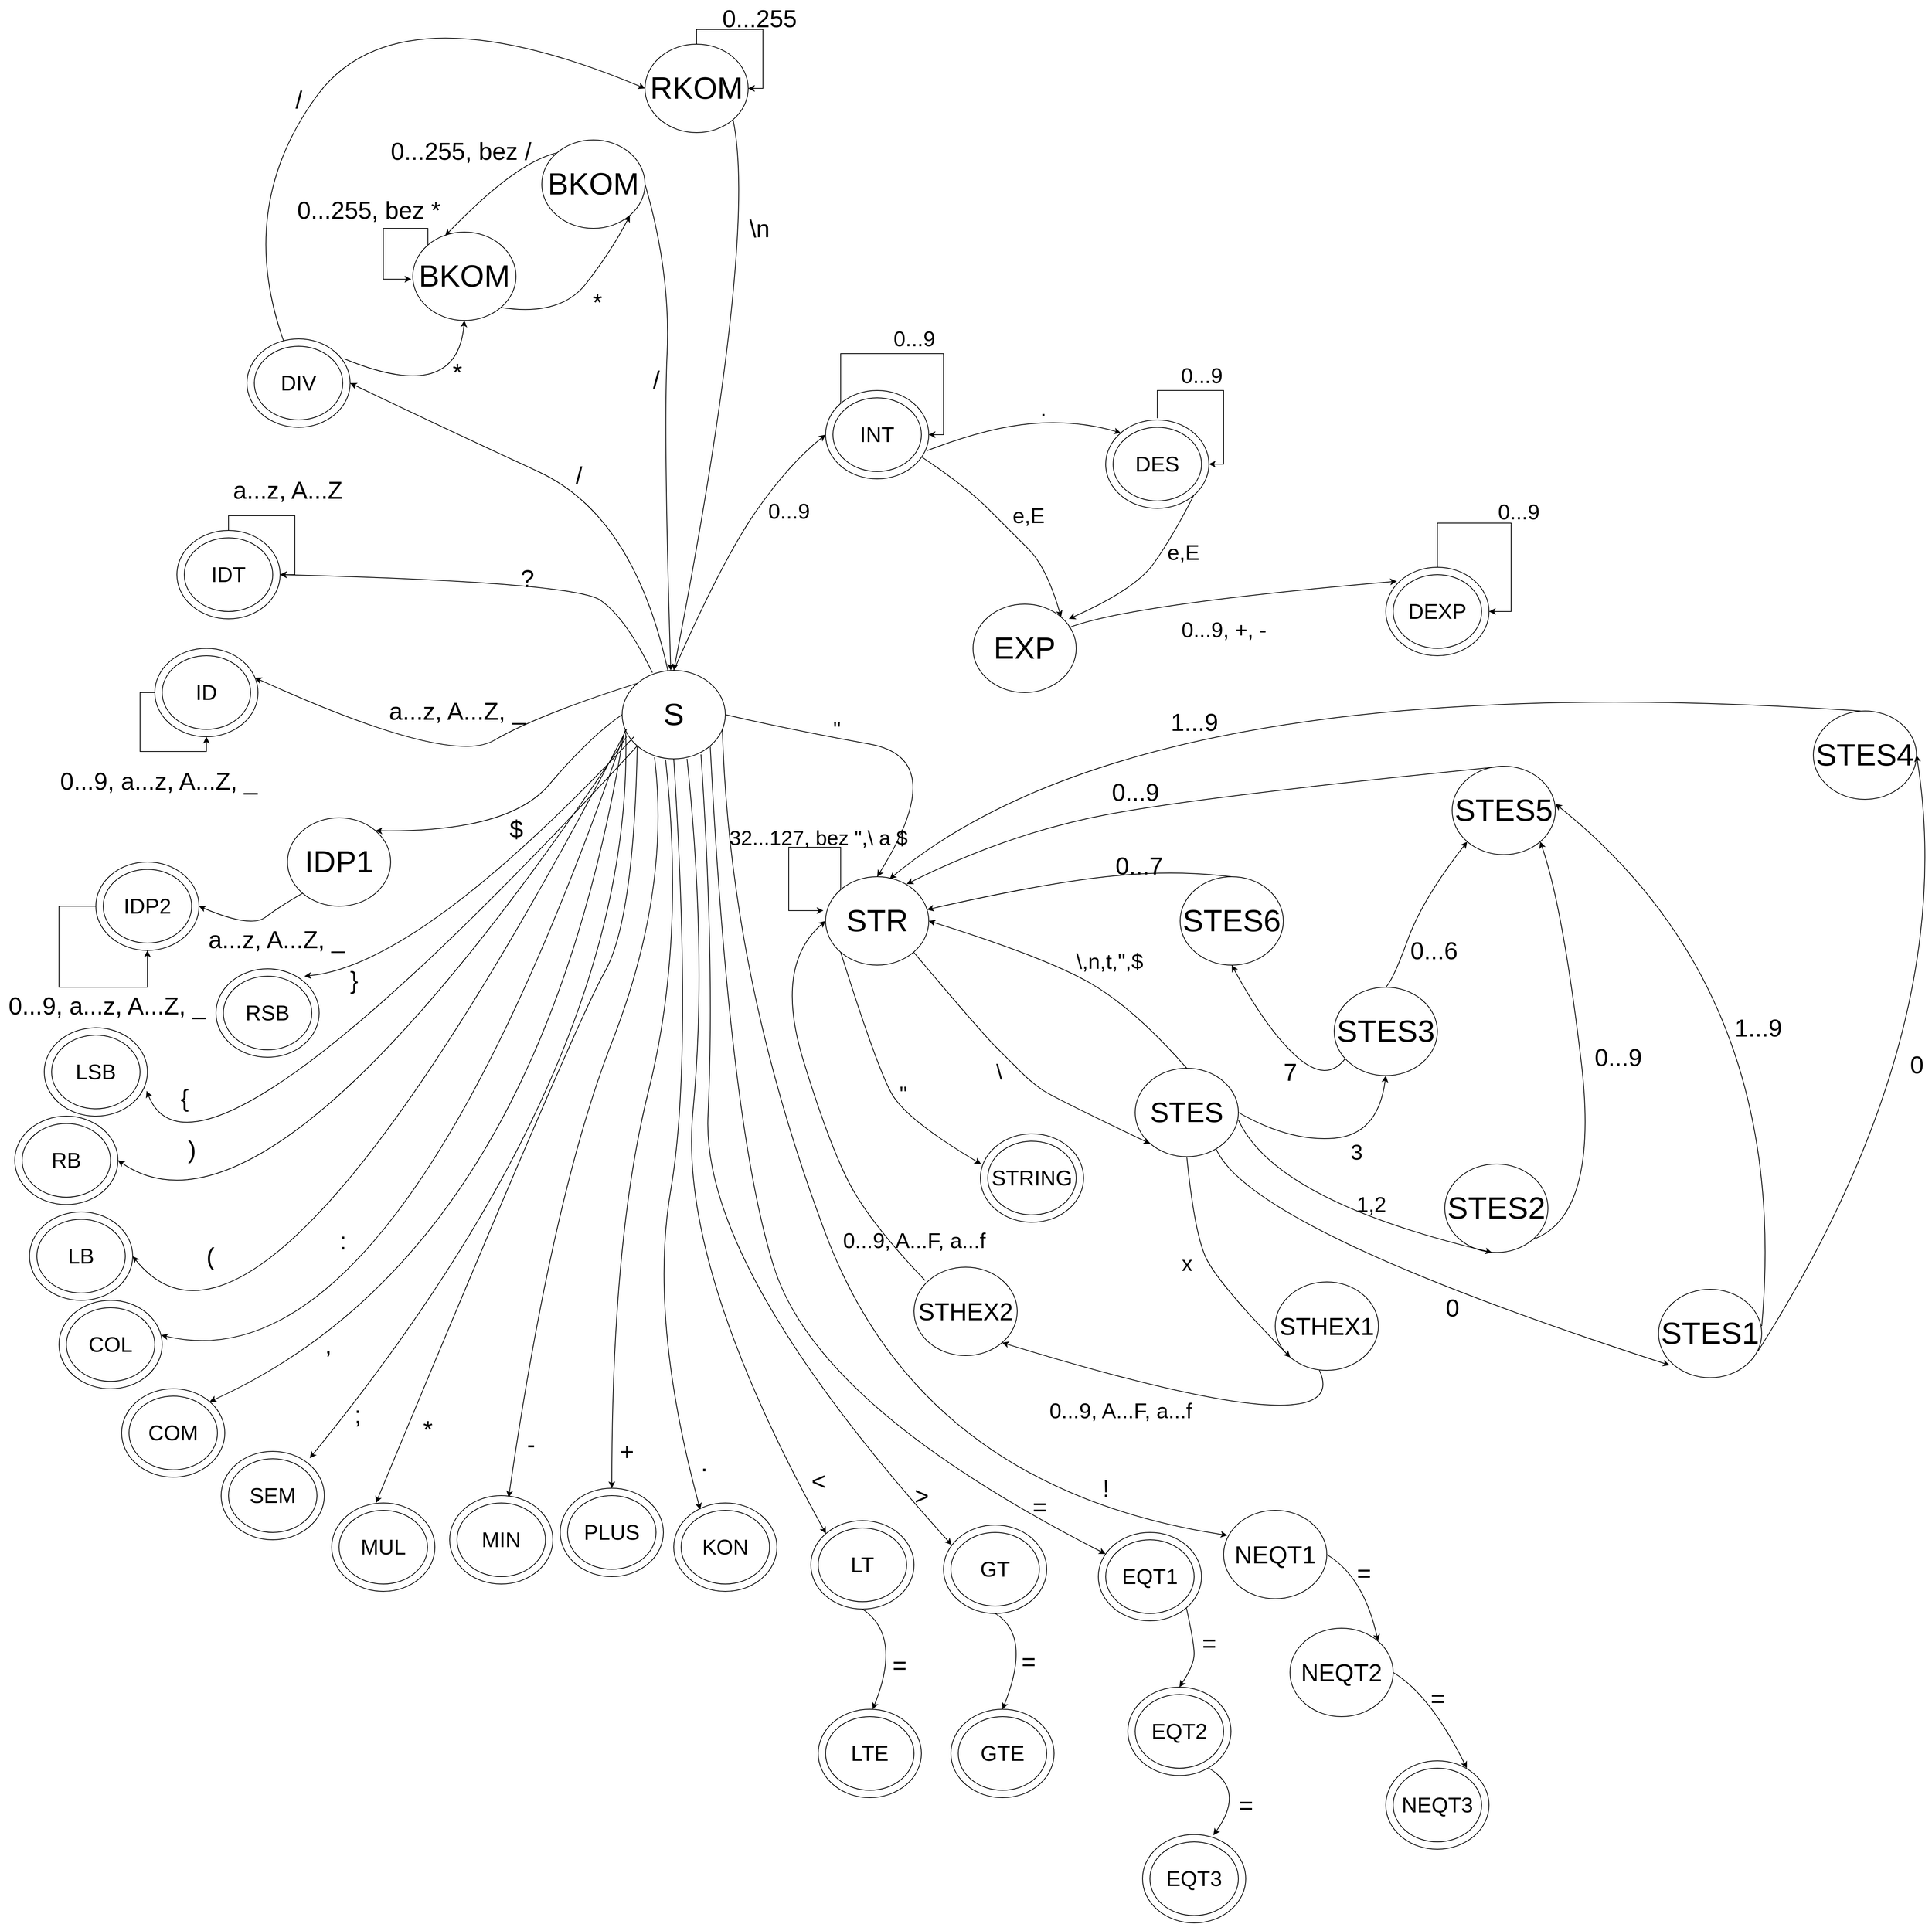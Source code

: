 <mxfile version="20.4.0" type="device"><diagram id="efNLZaUR3jkRDvZ1vEGV" name="Stránka-1"><mxGraphModel dx="2848" dy="2293" grid="1" gridSize="10" guides="1" tooltips="1" connect="1" arrows="1" fold="1" page="1" pageScale="1" pageWidth="827" pageHeight="1169" math="0" shadow="0"><root><mxCell id="0"/><mxCell id="1" parent="0"/><mxCell id="6MIn1hP5OcyqwiO_dOuO-8" value="&lt;p&gt;&lt;font style=&quot;font-size: 42px;&quot;&gt;S&lt;/font&gt;&lt;/p&gt;" style="ellipse;whiteSpace=wrap;html=1;" parent="1" vertex="1"><mxGeometry x="344" y="540" width="140" height="120" as="geometry"/></mxCell><mxCell id="6MIn1hP5OcyqwiO_dOuO-29" style="edgeStyle=orthogonalEdgeStyle;rounded=0;orthogonalLoop=1;jettySize=auto;html=1;exitX=0;exitY=0;exitDx=0;exitDy=0;fontSize=29;entryX=1;entryY=0.5;entryDx=0;entryDy=0;" parent="1" source="6MIn1hP5OcyqwiO_dOuO-9" target="6MIn1hP5OcyqwiO_dOuO-9" edge="1"><mxGeometry relative="1" as="geometry"><mxPoint x="720" y="100" as="targetPoint"/><Array as="points"><mxPoint x="641" y="110"/><mxPoint x="780" y="110"/><mxPoint x="780" y="220"/></Array></mxGeometry></mxCell><mxCell id="6MIn1hP5OcyqwiO_dOuO-9" value="&lt;p&gt;&lt;font style=&quot;font-size: 42px;&quot;&gt;INT&lt;/font&gt;&lt;/p&gt;" style="ellipse;whiteSpace=wrap;html=1;" parent="1" vertex="1"><mxGeometry x="620" y="160" width="140" height="120" as="geometry"/></mxCell><mxCell id="6MIn1hP5OcyqwiO_dOuO-12" value="" style="curved=1;endArrow=classic;html=1;rounded=0;fontSize=42;entryX=0;entryY=0.5;entryDx=0;entryDy=0;exitX=0.5;exitY=0;exitDx=0;exitDy=0;" parent="1" source="6MIn1hP5OcyqwiO_dOuO-8" target="6MIn1hP5OcyqwiO_dOuO-9" edge="1"><mxGeometry width="50" height="50" relative="1" as="geometry"><mxPoint x="590" y="560" as="sourcePoint"/><mxPoint x="640" y="510" as="targetPoint"/><Array as="points"><mxPoint x="480" y="390"/><mxPoint x="570" y="260"/></Array></mxGeometry></mxCell><mxCell id="6MIn1hP5OcyqwiO_dOuO-20" value="&lt;font style=&quot;font-size: 29px;&quot;&gt;0...9&lt;/font&gt;" style="text;html=1;align=center;verticalAlign=middle;resizable=0;points=[];autosize=1;strokeColor=none;fillColor=none;fontSize=42;" parent="1" vertex="1"><mxGeometry x="530" y="290" width="80" height="60" as="geometry"/></mxCell><mxCell id="6MIn1hP5OcyqwiO_dOuO-30" value="0...9" style="text;html=1;align=center;verticalAlign=middle;resizable=0;points=[];autosize=1;strokeColor=none;fillColor=none;fontSize=29;" parent="1" vertex="1"><mxGeometry x="700" y="65" width="80" height="50" as="geometry"/></mxCell><mxCell id="6MIn1hP5OcyqwiO_dOuO-31" value="INT" style="ellipse;whiteSpace=wrap;html=1;fontSize=29;" parent="1" vertex="1"><mxGeometry x="630" y="170" width="120" height="100" as="geometry"/></mxCell><mxCell id="6MIn1hP5OcyqwiO_dOuO-38" value="" style="group" parent="1" vertex="1" connectable="0"><mxGeometry x="820" y="450" width="140" height="120" as="geometry"/></mxCell><mxCell id="6MIn1hP5OcyqwiO_dOuO-22" value="&lt;p&gt;&lt;span style=&quot;font-size: 42px;&quot;&gt;EXP&lt;/span&gt;&lt;/p&gt;" style="ellipse;whiteSpace=wrap;html=1;" parent="6MIn1hP5OcyqwiO_dOuO-38" vertex="1"><mxGeometry width="140" height="120" as="geometry"/></mxCell><mxCell id="6MIn1hP5OcyqwiO_dOuO-39" value="" style="group" parent="1" vertex="1" connectable="0"><mxGeometry x="1000" y="200" width="140" height="120" as="geometry"/></mxCell><mxCell id="6MIn1hP5OcyqwiO_dOuO-40" value="&lt;p&gt;&lt;span style=&quot;font-size: 42px;&quot;&gt;EXP&lt;/span&gt;&lt;/p&gt;" style="ellipse;whiteSpace=wrap;html=1;" parent="6MIn1hP5OcyqwiO_dOuO-39" vertex="1"><mxGeometry width="140" height="120" as="geometry"/></mxCell><mxCell id="6MIn1hP5OcyqwiO_dOuO-41" value="DES" style="ellipse;whiteSpace=wrap;html=1;fontSize=29;" parent="6MIn1hP5OcyqwiO_dOuO-39" vertex="1"><mxGeometry x="10" y="10" width="120" height="100" as="geometry"/></mxCell><mxCell id="6MIn1hP5OcyqwiO_dOuO-42" value="" style="group" parent="1" vertex="1" connectable="0"><mxGeometry x="1380" y="400" width="140" height="120" as="geometry"/></mxCell><mxCell id="6MIn1hP5OcyqwiO_dOuO-43" value="&lt;p&gt;&lt;span style=&quot;font-size: 42px;&quot;&gt;EXP&lt;/span&gt;&lt;/p&gt;" style="ellipse;whiteSpace=wrap;html=1;" parent="6MIn1hP5OcyqwiO_dOuO-42" vertex="1"><mxGeometry width="140" height="120" as="geometry"/></mxCell><mxCell id="6MIn1hP5OcyqwiO_dOuO-44" value="DEXP&lt;span style=&quot;color: rgba(0, 0, 0, 0); font-family: monospace; font-size: 0px; text-align: start;&quot;&gt;%3CmxGraphModel%3E%3Croot%3E%3CmxCell%20id%3D%220%22%2F%3E%3CmxCell%20id%3D%221%22%20parent%3D%220%22%2F%3E%3CmxCell%20id%3D%222%22%20value%3D%22INT%22%20style%3D%22ellipse%3BwhiteSpace%3Dwrap%3Bhtml%3D1%3BfontSize%3D29%3B%22%20vertex%3D%221%22%20parent%3D%221%22%3E%3CmxGeometry%20x%3D%22630%22%20y%3D%22170%22%20width%3D%22120%22%20height%3D%22100%22%20as%3D%22geometry%22%2F%3E%3C%2FmxCell%3E%3C%2Froot%3E%3C%2FmxGraphModel%3E&lt;/span&gt;" style="ellipse;whiteSpace=wrap;html=1;fontSize=29;" parent="6MIn1hP5OcyqwiO_dOuO-42" vertex="1"><mxGeometry x="10" y="10" width="120" height="100" as="geometry"/></mxCell><mxCell id="6MIn1hP5OcyqwiO_dOuO-64" style="edgeStyle=orthogonalEdgeStyle;rounded=0;orthogonalLoop=1;jettySize=auto;html=1;exitX=0.5;exitY=0;exitDx=0;exitDy=0;fontSize=29;entryX=1;entryY=0.5;entryDx=0;entryDy=0;" parent="6MIn1hP5OcyqwiO_dOuO-42" source="6MIn1hP5OcyqwiO_dOuO-43" target="6MIn1hP5OcyqwiO_dOuO-43" edge="1"><mxGeometry relative="1" as="geometry"><mxPoint x="-20" y="220" as="targetPoint"/><Array as="points"><mxPoint x="70" y="-60"/><mxPoint x="170" y="-60"/><mxPoint x="170" y="60"/></Array></mxGeometry></mxCell><mxCell id="6MIn1hP5OcyqwiO_dOuO-47" value="" style="curved=1;endArrow=classic;html=1;rounded=0;fontSize=29;entryX=0;entryY=0;entryDx=0;entryDy=0;exitX=0.979;exitY=0.683;exitDx=0;exitDy=0;exitPerimeter=0;" parent="1" source="6MIn1hP5OcyqwiO_dOuO-9" target="6MIn1hP5OcyqwiO_dOuO-40" edge="1"><mxGeometry width="50" height="50" relative="1" as="geometry"><mxPoint x="590" y="400" as="sourcePoint"/><mxPoint x="640" y="350" as="targetPoint"/><Array as="points"><mxPoint x="840" y="210"/><mxPoint x="960" y="200"/></Array></mxGeometry></mxCell><mxCell id="6MIn1hP5OcyqwiO_dOuO-48" value="." style="text;html=1;align=center;verticalAlign=middle;resizable=0;points=[];autosize=1;strokeColor=none;fillColor=none;fontSize=29;" parent="1" vertex="1"><mxGeometry x="900" y="160" width="30" height="50" as="geometry"/></mxCell><mxCell id="6MIn1hP5OcyqwiO_dOuO-49" value="" style="curved=1;endArrow=classic;html=1;rounded=0;fontSize=29;entryX=1;entryY=0;entryDx=0;entryDy=0;" parent="1" target="6MIn1hP5OcyqwiO_dOuO-22" edge="1"><mxGeometry width="50" height="50" relative="1" as="geometry"><mxPoint x="750" y="250" as="sourcePoint"/><mxPoint x="923.443" y="397.574" as="targetPoint"/><Array as="points"><mxPoint x="810" y="290"/><mxPoint x="870" y="350"/><mxPoint x="920" y="400"/></Array></mxGeometry></mxCell><mxCell id="6MIn1hP5OcyqwiO_dOuO-50" value="e,E" style="text;html=1;align=center;verticalAlign=middle;resizable=0;points=[];autosize=1;strokeColor=none;fillColor=none;fontSize=29;" parent="1" vertex="1"><mxGeometry x="860" y="305" width="70" height="50" as="geometry"/></mxCell><mxCell id="6MIn1hP5OcyqwiO_dOuO-52" value="" style="curved=1;endArrow=classic;html=1;rounded=0;fontSize=29;entryX=0.107;entryY=0.158;entryDx=0;entryDy=0;exitX=0.979;exitY=0.683;exitDx=0;exitDy=0;exitPerimeter=0;entryPerimeter=0;" parent="1" target="6MIn1hP5OcyqwiO_dOuO-43" edge="1"><mxGeometry width="50" height="50" relative="1" as="geometry"><mxPoint x="950" y="481.96" as="sourcePoint"/><mxPoint x="1213.443" y="457.574" as="targetPoint"/><Array as="points"><mxPoint x="1032.94" y="450"/></Array></mxGeometry></mxCell><mxCell id="6MIn1hP5OcyqwiO_dOuO-53" value="e,E" style="text;html=1;align=center;verticalAlign=middle;resizable=0;points=[];autosize=1;strokeColor=none;fillColor=none;fontSize=29;" parent="1" vertex="1"><mxGeometry x="1070" y="355" width="70" height="50" as="geometry"/></mxCell><mxCell id="6MIn1hP5OcyqwiO_dOuO-54" value="" style="curved=1;endArrow=classic;html=1;rounded=0;fontSize=29;exitX=1;exitY=1;exitDx=0;exitDy=0;" parent="1" source="6MIn1hP5OcyqwiO_dOuO-40" edge="1"><mxGeometry width="50" height="50" relative="1" as="geometry"><mxPoint x="938.28" y="411.96" as="sourcePoint"/><mxPoint x="950" y="470" as="targetPoint"/><Array as="points"><mxPoint x="1090" y="360"/><mxPoint x="1040" y="430"/></Array></mxGeometry></mxCell><mxCell id="6MIn1hP5OcyqwiO_dOuO-55" value="0...9, +, -" style="text;html=1;align=center;verticalAlign=middle;resizable=0;points=[];autosize=1;strokeColor=none;fillColor=none;fontSize=29;" parent="1" vertex="1"><mxGeometry x="1090" y="460" width="140" height="50" as="geometry"/></mxCell><mxCell id="6MIn1hP5OcyqwiO_dOuO-60" value="" style="group" parent="1" vertex="1" connectable="0"><mxGeometry x="1070" y="115" width="100" height="145" as="geometry"/></mxCell><mxCell id="6MIn1hP5OcyqwiO_dOuO-56" style="edgeStyle=orthogonalEdgeStyle;rounded=0;orthogonalLoop=1;jettySize=auto;html=1;exitX=0;exitY=0;exitDx=0;exitDy=0;fontSize=29;entryX=1;entryY=0.5;entryDx=0;entryDy=0;" parent="6MIn1hP5OcyqwiO_dOuO-60" target="6MIn1hP5OcyqwiO_dOuO-40" edge="1"><mxGeometry relative="1" as="geometry"><mxPoint x="119.5" y="125" as="targetPoint"/><mxPoint x="0.003" y="82.574" as="sourcePoint"/><Array as="points"><mxPoint y="45"/><mxPoint x="90" y="45"/><mxPoint x="90" y="145"/></Array></mxGeometry></mxCell><mxCell id="6MIn1hP5OcyqwiO_dOuO-57" value="0...9" style="text;html=1;align=center;verticalAlign=middle;resizable=0;points=[];autosize=1;strokeColor=none;fillColor=none;fontSize=29;" parent="6MIn1hP5OcyqwiO_dOuO-60" vertex="1"><mxGeometry x="20" width="80" height="50" as="geometry"/></mxCell><mxCell id="6MIn1hP5OcyqwiO_dOuO-65" value="0...9" style="text;html=1;align=center;verticalAlign=middle;resizable=0;points=[];autosize=1;strokeColor=none;fillColor=none;fontSize=29;" parent="1" vertex="1"><mxGeometry x="1520" y="300" width="80" height="50" as="geometry"/></mxCell><mxCell id="6MIn1hP5OcyqwiO_dOuO-69" value="&lt;p&gt;&lt;span style=&quot;font-size: 42px;&quot;&gt;STR&lt;/span&gt;&lt;/p&gt;" style="ellipse;whiteSpace=wrap;html=1;" parent="1" vertex="1"><mxGeometry x="620" y="820" width="140" height="120" as="geometry"/></mxCell><mxCell id="6MIn1hP5OcyqwiO_dOuO-70" value="" style="curved=1;endArrow=classic;html=1;rounded=0;fontSize=29;exitX=1;exitY=0.5;exitDx=0;exitDy=0;entryX=0.5;entryY=0;entryDx=0;entryDy=0;" parent="1" source="6MIn1hP5OcyqwiO_dOuO-8" target="6MIn1hP5OcyqwiO_dOuO-69" edge="1"><mxGeometry width="50" height="50" relative="1" as="geometry"><mxPoint x="590" y="600" as="sourcePoint"/><mxPoint x="640" y="550" as="targetPoint"/><Array as="points"><mxPoint x="570" y="620"/><mxPoint x="790" y="660"/></Array></mxGeometry></mxCell><mxCell id="6MIn1hP5OcyqwiO_dOuO-71" value="&quot;" style="text;html=1;align=center;verticalAlign=middle;resizable=0;points=[];autosize=1;strokeColor=none;fillColor=none;fontSize=29;" parent="1" vertex="1"><mxGeometry x="620" y="595" width="30" height="50" as="geometry"/></mxCell><mxCell id="6MIn1hP5OcyqwiO_dOuO-73" value="" style="curved=1;endArrow=classic;html=1;rounded=0;fontSize=29;entryX=0.007;entryY=0.342;entryDx=0;entryDy=0;entryPerimeter=0;exitX=0;exitY=1;exitDx=0;exitDy=0;" parent="1" source="6MIn1hP5OcyqwiO_dOuO-69" target="6MIn1hP5OcyqwiO_dOuO-72" edge="1"><mxGeometry width="50" height="50" relative="1" as="geometry"><mxPoint x="810" y="825" as="sourcePoint"/><mxPoint x="1083" y="955" as="targetPoint"/><Array as="points"><mxPoint x="690" y="1080"/><mxPoint x="730" y="1150"/></Array></mxGeometry></mxCell><mxCell id="6MIn1hP5OcyqwiO_dOuO-74" value="&quot;" style="text;html=1;align=center;verticalAlign=middle;resizable=0;points=[];autosize=1;strokeColor=none;fillColor=none;fontSize=29;" parent="1" vertex="1"><mxGeometry x="710" y="1090" width="30" height="50" as="geometry"/></mxCell><mxCell id="6MIn1hP5OcyqwiO_dOuO-77" value="" style="group" parent="1" vertex="1" connectable="0"><mxGeometry x="830" y="1169" width="140" height="120" as="geometry"/></mxCell><mxCell id="6MIn1hP5OcyqwiO_dOuO-72" value="&lt;p&gt;&lt;font style=&quot;font-size: 42px;&quot;&gt;S&lt;/font&gt;&lt;/p&gt;" style="ellipse;whiteSpace=wrap;html=1;" parent="6MIn1hP5OcyqwiO_dOuO-77" vertex="1"><mxGeometry width="140" height="120" as="geometry"/></mxCell><mxCell id="6MIn1hP5OcyqwiO_dOuO-76" value="STRING" style="ellipse;whiteSpace=wrap;html=1;fontSize=29;" parent="6MIn1hP5OcyqwiO_dOuO-77" vertex="1"><mxGeometry x="10" y="10" width="120" height="100" as="geometry"/></mxCell><mxCell id="6MIn1hP5OcyqwiO_dOuO-81" value="&lt;p&gt;&lt;font style=&quot;font-size: 38px;&quot;&gt;STES&lt;/font&gt;&lt;/p&gt;" style="ellipse;whiteSpace=wrap;html=1;" parent="1" vertex="1"><mxGeometry x="1040" y="1080" width="140" height="120" as="geometry"/></mxCell><mxCell id="6MIn1hP5OcyqwiO_dOuO-83" value="" style="curved=1;endArrow=classic;html=1;rounded=0;fontSize=29;entryX=0;entryY=1;entryDx=0;entryDy=0;exitX=1;exitY=1;exitDx=0;exitDy=0;" parent="1" source="6MIn1hP5OcyqwiO_dOuO-69" target="6MIn1hP5OcyqwiO_dOuO-81" edge="1"><mxGeometry width="50" height="50" relative="1" as="geometry"><mxPoint x="590" y="880" as="sourcePoint"/><mxPoint x="640" y="830" as="targetPoint"/><Array as="points"><mxPoint x="830" y="1030"/><mxPoint x="870" y="1070"/><mxPoint x="900" y="1100"/><mxPoint x="930" y="1120"/></Array></mxGeometry></mxCell><mxCell id="6MIn1hP5OcyqwiO_dOuO-84" value="\" style="text;html=1;align=center;verticalAlign=middle;resizable=0;points=[];autosize=1;strokeColor=none;fillColor=none;fontSize=29;" parent="1" vertex="1"><mxGeometry x="840" y="1060" width="30" height="50" as="geometry"/></mxCell><mxCell id="6MIn1hP5OcyqwiO_dOuO-85" value="" style="curved=1;endArrow=classic;html=1;rounded=0;fontSize=29;entryX=1;entryY=0.5;entryDx=0;entryDy=0;exitX=0.5;exitY=0;exitDx=0;exitDy=0;" parent="1" source="6MIn1hP5OcyqwiO_dOuO-81" target="6MIn1hP5OcyqwiO_dOuO-69" edge="1"><mxGeometry width="50" height="50" relative="1" as="geometry"><mxPoint x="590" y="880" as="sourcePoint"/><mxPoint x="640" y="830" as="targetPoint"/><Array as="points"><mxPoint x="1040" y="1000"/><mxPoint x="920" y="930"/></Array></mxGeometry></mxCell><mxCell id="6MIn1hP5OcyqwiO_dOuO-86" value="\,n,t,&quot;,$" style="text;html=1;align=center;verticalAlign=middle;resizable=0;points=[];autosize=1;strokeColor=none;fillColor=none;fontSize=29;" parent="1" vertex="1"><mxGeometry x="950" y="910" width="110" height="50" as="geometry"/></mxCell><mxCell id="6MIn1hP5OcyqwiO_dOuO-87" value="&lt;p&gt;&lt;font style=&quot;font-size: 33px;&quot;&gt;STHEX1&lt;/font&gt;&lt;/p&gt;" style="ellipse;whiteSpace=wrap;html=1;" parent="1" vertex="1"><mxGeometry x="1230" y="1370" width="140" height="120" as="geometry"/></mxCell><mxCell id="6MIn1hP5OcyqwiO_dOuO-88" value="&lt;p&gt;&lt;span style=&quot;font-size: 42px;&quot;&gt;STES2&lt;/span&gt;&lt;/p&gt;" style="ellipse;whiteSpace=wrap;html=1;" parent="1" vertex="1"><mxGeometry x="1460" y="1210" width="140" height="120" as="geometry"/></mxCell><mxCell id="6MIn1hP5OcyqwiO_dOuO-89" value="&lt;p&gt;&lt;span style=&quot;font-size: 42px;&quot;&gt;STES3&lt;/span&gt;&lt;/p&gt;" style="ellipse;whiteSpace=wrap;html=1;" parent="1" vertex="1"><mxGeometry x="1310" y="970" width="140" height="120" as="geometry"/></mxCell><mxCell id="6MIn1hP5OcyqwiO_dOuO-90" value="" style="curved=1;endArrow=classic;html=1;rounded=0;fontSize=29;entryX=0;entryY=1;entryDx=0;entryDy=0;exitX=0.5;exitY=1;exitDx=0;exitDy=0;" parent="1" source="6MIn1hP5OcyqwiO_dOuO-81" target="6MIn1hP5OcyqwiO_dOuO-87" edge="1"><mxGeometry width="50" height="50" relative="1" as="geometry"><mxPoint x="900" y="1080" as="sourcePoint"/><mxPoint x="950" y="1030" as="targetPoint"/><Array as="points"><mxPoint x="1120" y="1300"/><mxPoint x="1150" y="1370"/></Array></mxGeometry></mxCell><mxCell id="6MIn1hP5OcyqwiO_dOuO-91" value="x" style="text;html=1;align=center;verticalAlign=middle;resizable=0;points=[];autosize=1;strokeColor=none;fillColor=none;fontSize=29;" parent="1" vertex="1"><mxGeometry x="1090" y="1320" width="40" height="50" as="geometry"/></mxCell><mxCell id="6MIn1hP5OcyqwiO_dOuO-92" value="" style="curved=1;endArrow=classic;html=1;rounded=0;fontSize=29;entryX=0.457;entryY=1;entryDx=0;entryDy=0;exitX=0.5;exitY=1;exitDx=0;exitDy=0;entryPerimeter=0;" parent="1" target="6MIn1hP5OcyqwiO_dOuO-88" edge="1"><mxGeometry width="50" height="50" relative="1" as="geometry"><mxPoint x="1180" y="1150" as="sourcePoint"/><mxPoint x="1310.503" y="1412.426" as="targetPoint"/><Array as="points"><mxPoint x="1230" y="1260"/></Array></mxGeometry></mxCell><mxCell id="6MIn1hP5OcyqwiO_dOuO-93" value="1,2" style="text;html=1;align=center;verticalAlign=middle;resizable=0;points=[];autosize=1;strokeColor=none;fillColor=none;fontSize=29;" parent="1" vertex="1"><mxGeometry x="1330" y="1240" width="60" height="50" as="geometry"/></mxCell><mxCell id="6MIn1hP5OcyqwiO_dOuO-94" value="" style="curved=1;endArrow=classic;html=1;rounded=0;fontSize=29;entryX=0.5;entryY=1;entryDx=0;entryDy=0;exitX=1;exitY=0.5;exitDx=0;exitDy=0;" parent="1" source="6MIn1hP5OcyqwiO_dOuO-81" target="6MIn1hP5OcyqwiO_dOuO-89" edge="1"><mxGeometry width="50" height="50" relative="1" as="geometry"><mxPoint x="1130" y="1220" as="sourcePoint"/><mxPoint x="1260.503" y="1482.426" as="targetPoint"/><Array as="points"><mxPoint x="1250" y="1180"/><mxPoint x="1370" y="1170"/></Array></mxGeometry></mxCell><mxCell id="6MIn1hP5OcyqwiO_dOuO-95" value="3" style="text;html=1;align=center;verticalAlign=middle;resizable=0;points=[];autosize=1;strokeColor=none;fillColor=none;fontSize=29;" parent="1" vertex="1"><mxGeometry x="1320" y="1169" width="40" height="50" as="geometry"/></mxCell><mxCell id="6MIn1hP5OcyqwiO_dOuO-96" value="&lt;p&gt;&lt;span style=&quot;font-size: 42px;&quot;&gt;STES5&lt;/span&gt;&lt;/p&gt;" style="ellipse;whiteSpace=wrap;html=1;" parent="1" vertex="1"><mxGeometry x="1470" y="670" width="140" height="120" as="geometry"/></mxCell><mxCell id="6MIn1hP5OcyqwiO_dOuO-97" value="&lt;p&gt;&lt;font style=&quot;font-size: 33px;&quot;&gt;STHEX2&lt;/font&gt;&lt;/p&gt;" style="ellipse;whiteSpace=wrap;html=1;" parent="1" vertex="1"><mxGeometry x="740" y="1350" width="140" height="120" as="geometry"/></mxCell><mxCell id="6MIn1hP5OcyqwiO_dOuO-100" value="" style="curved=1;endArrow=classic;html=1;rounded=0;fontSize=29;entryX=1;entryY=1;entryDx=0;entryDy=0;exitX=0.5;exitY=1;exitDx=0;exitDy=0;" parent="1" target="6MIn1hP5OcyqwiO_dOuO-97" edge="1"><mxGeometry width="50" height="50" relative="1" as="geometry"><mxPoint x="1290" y="1490" as="sourcePoint"/><mxPoint x="1643.98" y="1679" as="targetPoint"/><Array as="points"><mxPoint x="1340" y="1600"/></Array></mxGeometry></mxCell><mxCell id="6MIn1hP5OcyqwiO_dOuO-101" value="0...9, A...F, a...f" style="text;html=1;align=center;verticalAlign=middle;resizable=0;points=[];autosize=1;strokeColor=none;fillColor=none;fontSize=29;" parent="1" vertex="1"><mxGeometry x="910" y="1520" width="220" height="50" as="geometry"/></mxCell><mxCell id="6MIn1hP5OcyqwiO_dOuO-102" value="" style="curved=1;endArrow=classic;html=1;rounded=0;fontSize=29;exitX=0.107;exitY=0.15;exitDx=0;exitDy=0;exitPerimeter=0;entryX=0;entryY=0.5;entryDx=0;entryDy=0;" parent="1" source="6MIn1hP5OcyqwiO_dOuO-97" target="6MIn1hP5OcyqwiO_dOuO-69" edge="1"><mxGeometry width="50" height="50" relative="1" as="geometry"><mxPoint x="900" y="1180" as="sourcePoint"/><mxPoint x="950" y="1130" as="targetPoint"/><Array as="points"><mxPoint x="690" y="1300"/><mxPoint x="630" y="1200"/><mxPoint x="550" y="940"/></Array></mxGeometry></mxCell><mxCell id="6MIn1hP5OcyqwiO_dOuO-103" value="0...9, A...F, a...f" style="text;html=1;align=center;verticalAlign=middle;resizable=0;points=[];autosize=1;strokeColor=none;fillColor=none;fontSize=29;" parent="1" vertex="1"><mxGeometry x="630" y="1289" width="220" height="50" as="geometry"/></mxCell><mxCell id="6MIn1hP5OcyqwiO_dOuO-104" value="" style="curved=1;endArrow=classic;html=1;rounded=0;fontSize=33;entryX=1;entryY=1;entryDx=0;entryDy=0;exitX=1;exitY=1;exitDx=0;exitDy=0;" parent="1" source="6MIn1hP5OcyqwiO_dOuO-88" target="6MIn1hP5OcyqwiO_dOuO-96" edge="1"><mxGeometry width="50" height="50" relative="1" as="geometry"><mxPoint x="1050" y="1120" as="sourcePoint"/><mxPoint x="1100" y="1070" as="targetPoint"/><Array as="points"><mxPoint x="1670" y="1280"/><mxPoint x="1620" y="860"/></Array></mxGeometry></mxCell><mxCell id="6MIn1hP5OcyqwiO_dOuO-105" value="0...9" style="text;html=1;align=center;verticalAlign=middle;resizable=0;points=[];autosize=1;strokeColor=none;fillColor=none;fontSize=33;" parent="1" vertex="1"><mxGeometry x="1650" y="1040" width="90" height="50" as="geometry"/></mxCell><mxCell id="6MIn1hP5OcyqwiO_dOuO-107" value="&lt;p&gt;&lt;span style=&quot;font-size: 42px;&quot;&gt;STES6&lt;/span&gt;&lt;/p&gt;" style="ellipse;whiteSpace=wrap;html=1;" parent="1" vertex="1"><mxGeometry x="1101" y="820" width="140" height="120" as="geometry"/></mxCell><mxCell id="6MIn1hP5OcyqwiO_dOuO-109" value="&lt;p&gt;&lt;span style=&quot;font-size: 42px;&quot;&gt;STES1&lt;/span&gt;&lt;/p&gt;" style="ellipse;whiteSpace=wrap;html=1;" parent="1" vertex="1"><mxGeometry x="1750" y="1380" width="140" height="120" as="geometry"/></mxCell><mxCell id="6MIn1hP5OcyqwiO_dOuO-110" value="" style="curved=1;endArrow=classic;html=1;rounded=0;fontSize=29;entryX=0.107;entryY=0.858;entryDx=0;entryDy=0;exitX=0.5;exitY=1;exitDx=0;exitDy=0;entryPerimeter=0;" parent="1" target="6MIn1hP5OcyqwiO_dOuO-109" edge="1"><mxGeometry width="50" height="50" relative="1" as="geometry"><mxPoint x="1150" y="1190" as="sourcePoint"/><mxPoint x="1493.98" y="1370" as="targetPoint"/><Array as="points"><mxPoint x="1200" y="1300"/></Array></mxGeometry></mxCell><mxCell id="6MIn1hP5OcyqwiO_dOuO-111" value="0" style="text;html=1;align=center;verticalAlign=middle;resizable=0;points=[];autosize=1;strokeColor=none;fillColor=none;fontSize=33;" parent="1" vertex="1"><mxGeometry x="1450" y="1380" width="40" height="50" as="geometry"/></mxCell><mxCell id="6MIn1hP5OcyqwiO_dOuO-112" value="" style="curved=1;endArrow=classic;html=1;rounded=0;fontSize=33;entryX=1;entryY=1;entryDx=0;entryDy=0;exitX=0.5;exitY=0;exitDx=0;exitDy=0;" parent="1" source="6MIn1hP5OcyqwiO_dOuO-96" edge="1"><mxGeometry width="50" height="50" relative="1" as="geometry"><mxPoint x="719.997" y="1369.996" as="sourcePoint"/><mxPoint x="729.997" y="829.996" as="targetPoint"/><Array as="points"><mxPoint x="1140" y="710"/><mxPoint x="870" y="760"/></Array></mxGeometry></mxCell><mxCell id="6MIn1hP5OcyqwiO_dOuO-113" value="0...9" style="text;html=1;align=center;verticalAlign=middle;resizable=0;points=[];autosize=1;strokeColor=none;fillColor=none;fontSize=33;" parent="1" vertex="1"><mxGeometry x="995" y="680" width="90" height="50" as="geometry"/></mxCell><mxCell id="6MIn1hP5OcyqwiO_dOuO-114" value="" style="curved=1;endArrow=classic;html=1;rounded=0;fontSize=33;entryX=1;entryY=0.425;entryDx=0;entryDy=0;exitX=1;exitY=1;exitDx=0;exitDy=0;entryPerimeter=0;" parent="1" target="6MIn1hP5OcyqwiO_dOuO-96" edge="1"><mxGeometry width="50" height="50" relative="1" as="geometry"><mxPoint x="1889.997" y="1429.996" as="sourcePoint"/><mxPoint x="1899.997" y="889.996" as="targetPoint"/><Array as="points"><mxPoint x="1930.5" y="977.57"/></Array></mxGeometry></mxCell><mxCell id="6MIn1hP5OcyqwiO_dOuO-115" value="1...9" style="text;html=1;align=center;verticalAlign=middle;resizable=0;points=[];autosize=1;strokeColor=none;fillColor=none;fontSize=33;" parent="1" vertex="1"><mxGeometry x="1840" y="1000" width="90" height="50" as="geometry"/></mxCell><mxCell id="6MIn1hP5OcyqwiO_dOuO-116" value="&lt;p&gt;&lt;span style=&quot;font-size: 42px;&quot;&gt;STES4&lt;/span&gt;&lt;/p&gt;" style="ellipse;whiteSpace=wrap;html=1;" parent="1" vertex="1"><mxGeometry x="1960" y="595" width="140" height="120" as="geometry"/></mxCell><mxCell id="6MIn1hP5OcyqwiO_dOuO-117" value="" style="curved=1;endArrow=classic;html=1;rounded=0;fontSize=33;entryX=1;entryY=0.5;entryDx=0;entryDy=0;exitX=0.964;exitY=0.7;exitDx=0;exitDy=0;exitPerimeter=0;" parent="1" source="6MIn1hP5OcyqwiO_dOuO-109" target="6MIn1hP5OcyqwiO_dOuO-116" edge="1"><mxGeometry width="50" height="50" relative="1" as="geometry"><mxPoint x="1899.997" y="1439.996" as="sourcePoint"/><mxPoint x="1620" y="731" as="targetPoint"/><Array as="points"><mxPoint x="2160" y="1030"/></Array></mxGeometry></mxCell><mxCell id="6MIn1hP5OcyqwiO_dOuO-118" value="0" style="text;html=1;align=center;verticalAlign=middle;resizable=0;points=[];autosize=1;strokeColor=none;fillColor=none;fontSize=33;" parent="1" vertex="1"><mxGeometry x="2080" y="1050" width="40" height="50" as="geometry"/></mxCell><mxCell id="6MIn1hP5OcyqwiO_dOuO-119" value="" style="curved=1;endArrow=classic;html=1;rounded=0;fontSize=33;entryX=0.621;entryY=0.025;entryDx=0;entryDy=0;exitX=0.457;exitY=0;exitDx=0;exitDy=0;exitPerimeter=0;entryPerimeter=0;" parent="1" source="6MIn1hP5OcyqwiO_dOuO-116" target="6MIn1hP5OcyqwiO_dOuO-69" edge="1"><mxGeometry width="50" height="50" relative="1" as="geometry"><mxPoint x="1620" y="1339.5" as="sourcePoint"/><mxPoint x="1835.04" y="530.5" as="targetPoint"/><Array as="points"><mxPoint x="1060" y="530"/></Array></mxGeometry></mxCell><mxCell id="6MIn1hP5OcyqwiO_dOuO-120" value="1...9" style="text;html=1;align=center;verticalAlign=middle;resizable=0;points=[];autosize=1;strokeColor=none;fillColor=none;fontSize=33;" parent="1" vertex="1"><mxGeometry x="1075" y="585" width="90" height="50" as="geometry"/></mxCell><mxCell id="6MIn1hP5OcyqwiO_dOuO-121" value="" style="curved=1;endArrow=classic;html=1;rounded=0;fontSize=29;entryX=0.5;entryY=1;entryDx=0;entryDy=0;exitX=0.107;exitY=0.808;exitDx=0;exitDy=0;exitPerimeter=0;" parent="1" source="6MIn1hP5OcyqwiO_dOuO-89" target="6MIn1hP5OcyqwiO_dOuO-107" edge="1"><mxGeometry width="50" height="50" relative="1" as="geometry"><mxPoint x="1190" y="1150" as="sourcePoint"/><mxPoint x="1420" y="1160" as="targetPoint"/><Array as="points"><mxPoint x="1300" y="1100"/><mxPoint x="1220" y="1030"/></Array></mxGeometry></mxCell><mxCell id="6MIn1hP5OcyqwiO_dOuO-122" value="7" style="text;html=1;align=center;verticalAlign=middle;resizable=0;points=[];autosize=1;strokeColor=none;fillColor=none;fontSize=33;" parent="1" vertex="1"><mxGeometry x="1230" y="1060" width="40" height="50" as="geometry"/></mxCell><mxCell id="6MIn1hP5OcyqwiO_dOuO-123" value="" style="curved=1;endArrow=classic;html=1;rounded=0;fontSize=29;entryX=0;entryY=1;entryDx=0;entryDy=0;exitX=0.5;exitY=0;exitDx=0;exitDy=0;" parent="1" source="6MIn1hP5OcyqwiO_dOuO-89" target="6MIn1hP5OcyqwiO_dOuO-96" edge="1"><mxGeometry width="50" height="50" relative="1" as="geometry"><mxPoint x="1554.98" y="1040" as="sourcePoint"/><mxPoint x="1400" y="893.04" as="targetPoint"/><Array as="points"><mxPoint x="1390" y="960"/><mxPoint x="1430" y="850"/></Array></mxGeometry></mxCell><mxCell id="6MIn1hP5OcyqwiO_dOuO-124" value="0...6" style="text;html=1;align=center;verticalAlign=middle;resizable=0;points=[];autosize=1;strokeColor=none;fillColor=none;fontSize=33;" parent="1" vertex="1"><mxGeometry x="1400" y="895" width="90" height="50" as="geometry"/></mxCell><mxCell id="6MIn1hP5OcyqwiO_dOuO-125" value="" style="curved=1;endArrow=classic;html=1;rounded=0;fontSize=29;exitX=0.5;exitY=0;exitDx=0;exitDy=0;" parent="1" source="6MIn1hP5OcyqwiO_dOuO-107" target="6MIn1hP5OcyqwiO_dOuO-69" edge="1"><mxGeometry width="50" height="50" relative="1" as="geometry"><mxPoint x="1194.98" y="910" as="sourcePoint"/><mxPoint x="1040" y="763.04" as="targetPoint"/><Array as="points"><mxPoint x="1090" y="810"/><mxPoint x="910" y="830"/></Array></mxGeometry></mxCell><mxCell id="6MIn1hP5OcyqwiO_dOuO-126" value="0...7" style="text;html=1;align=center;verticalAlign=middle;resizable=0;points=[];autosize=1;strokeColor=none;fillColor=none;fontSize=33;" parent="1" vertex="1"><mxGeometry x="1000" y="780" width="90" height="50" as="geometry"/></mxCell><mxCell id="6MIn1hP5OcyqwiO_dOuO-127" style="edgeStyle=orthogonalEdgeStyle;rounded=0;orthogonalLoop=1;jettySize=auto;html=1;exitX=0;exitY=0;exitDx=0;exitDy=0;entryX=-0.021;entryY=0.383;entryDx=0;entryDy=0;entryPerimeter=0;fontSize=33;" parent="1" source="6MIn1hP5OcyqwiO_dOuO-69" target="6MIn1hP5OcyqwiO_dOuO-69" edge="1"><mxGeometry relative="1" as="geometry"><Array as="points"><mxPoint x="641" y="780"/><mxPoint x="570" y="780"/><mxPoint x="570" y="866"/></Array></mxGeometry></mxCell><mxCell id="6MIn1hP5OcyqwiO_dOuO-128" value="&lt;font style=&quot;font-size: 28px;&quot;&gt;32...127, bez &quot;,\ a $&lt;/font&gt;" style="text;html=1;align=center;verticalAlign=middle;resizable=0;points=[];autosize=1;strokeColor=none;fillColor=none;fontSize=33;" parent="1" vertex="1"><mxGeometry x="475" y="740" width="270" height="50" as="geometry"/></mxCell><mxCell id="6MIn1hP5OcyqwiO_dOuO-130" value="&lt;p&gt;&lt;span style=&quot;font-size: 42px;&quot;&gt;IDP1&lt;/span&gt;&lt;/p&gt;" style="ellipse;whiteSpace=wrap;html=1;" parent="1" vertex="1"><mxGeometry x="-110" y="740" width="140" height="120" as="geometry"/></mxCell><mxCell id="6MIn1hP5OcyqwiO_dOuO-131" value="" style="curved=1;endArrow=classic;html=1;rounded=0;fontSize=29;exitX=0;exitY=0.5;exitDx=0;exitDy=0;entryX=1;entryY=0;entryDx=0;entryDy=0;" parent="1" source="6MIn1hP5OcyqwiO_dOuO-8" target="6MIn1hP5OcyqwiO_dOuO-130" edge="1"><mxGeometry width="50" height="50" relative="1" as="geometry"><mxPoint x="524.98" y="1428" as="sourcePoint"/><mxPoint x="630" y="890" as="targetPoint"/><Array as="points"><mxPoint x="300" y="630"/><mxPoint x="190" y="760"/></Array></mxGeometry></mxCell><mxCell id="6MIn1hP5OcyqwiO_dOuO-132" value="$" style="text;html=1;align=center;verticalAlign=middle;resizable=0;points=[];autosize=1;strokeColor=none;fillColor=none;fontSize=33;" parent="1" vertex="1"><mxGeometry x="180" y="730" width="40" height="50" as="geometry"/></mxCell><mxCell id="6MIn1hP5OcyqwiO_dOuO-134" value="0...9, a...z, A...Z, _" style="text;html=1;align=center;verticalAlign=middle;resizable=0;points=[];autosize=1;strokeColor=none;fillColor=none;fontSize=33;" parent="1" vertex="1"><mxGeometry x="-500" y="970" width="290" height="50" as="geometry"/></mxCell><mxCell id="6MIn1hP5OcyqwiO_dOuO-135" value="&lt;p&gt;&lt;span style=&quot;font-size: 42px;&quot;&gt;IDP2&lt;/span&gt;&lt;/p&gt;" style="ellipse;whiteSpace=wrap;html=1;" parent="1" vertex="1"><mxGeometry x="-370" y="800" width="140" height="120" as="geometry"/></mxCell><mxCell id="6MIn1hP5OcyqwiO_dOuO-136" value="" style="curved=1;endArrow=classic;html=1;rounded=0;fontSize=29;exitX=0;exitY=1;exitDx=0;exitDy=0;entryX=1;entryY=0.5;entryDx=0;entryDy=0;" parent="1" source="6MIn1hP5OcyqwiO_dOuO-130" target="6MIn1hP5OcyqwiO_dOuO-135" edge="1"><mxGeometry width="50" height="50" relative="1" as="geometry"><mxPoint x="143.5" y="895" as="sourcePoint"/><mxPoint x="-19.997" y="1192.574" as="targetPoint"/><Array as="points"><mxPoint x="-120" y="860"/><mxPoint x="-160" y="890"/></Array></mxGeometry></mxCell><mxCell id="6MIn1hP5OcyqwiO_dOuO-137" value="a...z, A...Z, _" style="text;html=1;align=center;verticalAlign=middle;resizable=0;points=[];autosize=1;strokeColor=none;fillColor=none;fontSize=33;" parent="1" vertex="1"><mxGeometry x="-230" y="880" width="210" height="50" as="geometry"/></mxCell><mxCell id="6MIn1hP5OcyqwiO_dOuO-138" style="edgeStyle=orthogonalEdgeStyle;rounded=0;orthogonalLoop=1;jettySize=auto;html=1;exitX=0;exitY=0.5;exitDx=0;exitDy=0;entryX=0.5;entryY=1;entryDx=0;entryDy=0;fontSize=33;" parent="1" source="6MIn1hP5OcyqwiO_dOuO-135" target="6MIn1hP5OcyqwiO_dOuO-135" edge="1"><mxGeometry relative="1" as="geometry"><Array as="points"><mxPoint x="-420" y="860"/><mxPoint x="-420" y="970"/><mxPoint x="-300" y="970"/></Array></mxGeometry></mxCell><mxCell id="6MIn1hP5OcyqwiO_dOuO-139" value="&lt;p&gt;&lt;span style=&quot;font-size: 42px;&quot;&gt;ID&lt;/span&gt;&lt;/p&gt;" style="ellipse;whiteSpace=wrap;html=1;" parent="1" vertex="1"><mxGeometry x="-290" y="510" width="140" height="120" as="geometry"/></mxCell><mxCell id="6MIn1hP5OcyqwiO_dOuO-140" value="IDP2" style="ellipse;whiteSpace=wrap;html=1;fontSize=29;" parent="1" vertex="1"><mxGeometry x="-360" y="810" width="120" height="100" as="geometry"/></mxCell><mxCell id="6MIn1hP5OcyqwiO_dOuO-141" value="" style="curved=1;endArrow=classic;html=1;rounded=0;fontSize=29;exitX=0;exitY=0;exitDx=0;exitDy=0;entryX=0.971;entryY=0.333;entryDx=0;entryDy=0;entryPerimeter=0;" parent="1" source="6MIn1hP5OcyqwiO_dOuO-8" target="6MIn1hP5OcyqwiO_dOuO-139" edge="1"><mxGeometry width="50" height="50" relative="1" as="geometry"><mxPoint x="300" y="542.43" as="sourcePoint"/><mxPoint x="136.503" y="840.004" as="targetPoint"/><Array as="points"><mxPoint x="230" y="600"/><mxPoint x="110" y="670"/></Array></mxGeometry></mxCell><mxCell id="6MIn1hP5OcyqwiO_dOuO-142" value="a...z, A...Z, _" style="text;html=1;align=center;verticalAlign=middle;resizable=0;points=[];autosize=1;strokeColor=none;fillColor=none;fontSize=33;" parent="1" vertex="1"><mxGeometry x="15" y="570" width="210" height="50" as="geometry"/></mxCell><mxCell id="6MIn1hP5OcyqwiO_dOuO-144" value="ID" style="ellipse;whiteSpace=wrap;html=1;fontSize=29;" parent="1" vertex="1"><mxGeometry x="-280" y="520" width="120" height="100" as="geometry"/></mxCell><mxCell id="6MIn1hP5OcyqwiO_dOuO-145" style="edgeStyle=orthogonalEdgeStyle;rounded=0;orthogonalLoop=1;jettySize=auto;html=1;exitX=0;exitY=0.5;exitDx=0;exitDy=0;entryX=0.5;entryY=1;entryDx=0;entryDy=0;fontSize=33;" parent="1" source="6MIn1hP5OcyqwiO_dOuO-139" target="6MIn1hP5OcyqwiO_dOuO-139" edge="1"><mxGeometry relative="1" as="geometry"/></mxCell><mxCell id="6MIn1hP5OcyqwiO_dOuO-146" value="0...9, a...z, A...Z, _" style="text;html=1;align=center;verticalAlign=middle;resizable=0;points=[];autosize=1;strokeColor=none;fillColor=none;fontSize=33;" parent="1" vertex="1"><mxGeometry x="-430" y="665" width="290" height="50" as="geometry"/></mxCell><mxCell id="6MIn1hP5OcyqwiO_dOuO-149" value="" style="curved=1;endArrow=classic;html=1;rounded=0;fontSize=33;entryX=1;entryY=0.5;entryDx=0;entryDy=0;exitX=0.293;exitY=0.025;exitDx=0;exitDy=0;exitPerimeter=0;" parent="1" source="6MIn1hP5OcyqwiO_dOuO-8" target="6MIn1hP5OcyqwiO_dOuO-148" edge="1"><mxGeometry width="50" height="50" relative="1" as="geometry"><mxPoint x="290" y="590" as="sourcePoint"/><mxPoint x="340" y="540" as="targetPoint"/><Array as="points"><mxPoint x="350" y="470"/><mxPoint x="280" y="420"/></Array></mxGeometry></mxCell><mxCell id="6MIn1hP5OcyqwiO_dOuO-150" value="?" style="text;html=1;align=center;verticalAlign=middle;resizable=0;points=[];autosize=1;strokeColor=none;fillColor=none;fontSize=33;" parent="1" vertex="1"><mxGeometry x="195" y="390" width="40" height="50" as="geometry"/></mxCell><mxCell id="6MIn1hP5OcyqwiO_dOuO-156" value="a...z, A...Z" style="text;html=1;align=center;verticalAlign=middle;resizable=0;points=[];autosize=1;strokeColor=none;fillColor=none;fontSize=33;" parent="1" vertex="1"><mxGeometry x="-195" y="270" width="170" height="50" as="geometry"/></mxCell><mxCell id="6MIn1hP5OcyqwiO_dOuO-160" value="" style="curved=1;endArrow=classic;html=1;rounded=0;fontSize=42;entryX=1;entryY=0.5;entryDx=0;entryDy=0;exitX=0.443;exitY=0;exitDx=0;exitDy=0;exitPerimeter=0;" parent="1" source="6MIn1hP5OcyqwiO_dOuO-8" target="6MIn1hP5OcyqwiO_dOuO-159" edge="1"><mxGeometry width="50" height="50" relative="1" as="geometry"><mxPoint x="424" y="550" as="sourcePoint"/><mxPoint x="630" y="230" as="targetPoint"/><Array as="points"><mxPoint x="360" y="330"/><mxPoint x="100" y="210"/></Array></mxGeometry></mxCell><mxCell id="6MIn1hP5OcyqwiO_dOuO-161" value="/" style="text;html=1;align=center;verticalAlign=middle;resizable=0;points=[];autosize=1;strokeColor=none;fillColor=none;fontSize=33;" parent="1" vertex="1"><mxGeometry x="270" y="250" width="30" height="50" as="geometry"/></mxCell><mxCell id="6MIn1hP5OcyqwiO_dOuO-163" value="&lt;p&gt;&lt;font style=&quot;font-size: 42px;&quot;&gt;RKOM&lt;/font&gt;&lt;/p&gt;" style="ellipse;whiteSpace=wrap;html=1;" parent="1" vertex="1"><mxGeometry x="375" y="-310" width="140" height="120" as="geometry"/></mxCell><mxCell id="6MIn1hP5OcyqwiO_dOuO-183" style="edgeStyle=orthogonalEdgeStyle;rounded=0;orthogonalLoop=1;jettySize=auto;html=1;exitX=0;exitY=0;exitDx=0;exitDy=0;fontSize=33;" parent="1" source="6MIn1hP5OcyqwiO_dOuO-164" edge="1"><mxGeometry relative="1" as="geometry"><mxPoint x="58" y="9" as="targetPoint"/><Array as="points"><mxPoint x="81" y="-60"/><mxPoint x="20" y="-60"/><mxPoint x="20" y="9"/></Array></mxGeometry></mxCell><mxCell id="6MIn1hP5OcyqwiO_dOuO-164" value="&lt;p&gt;&lt;span style=&quot;font-size: 42px;&quot;&gt;BKOM&lt;/span&gt;&lt;/p&gt;" style="ellipse;whiteSpace=wrap;html=1;" parent="1" vertex="1"><mxGeometry x="60" y="-55" width="140" height="120" as="geometry"/></mxCell><mxCell id="6MIn1hP5OcyqwiO_dOuO-165" value="" style="curved=1;endArrow=classic;html=1;rounded=0;fontSize=33;entryX=0;entryY=0.5;entryDx=0;entryDy=0;" parent="1" source="6MIn1hP5OcyqwiO_dOuO-159" target="6MIn1hP5OcyqwiO_dOuO-163" edge="1"><mxGeometry width="50" height="50" relative="1" as="geometry"><mxPoint x="290" y="40" as="sourcePoint"/><mxPoint x="-80" y="-270" as="targetPoint"/><Array as="points"><mxPoint x="-180" y="-90"/><mxPoint x="40" y="-390"/></Array></mxGeometry></mxCell><mxCell id="6MIn1hP5OcyqwiO_dOuO-166" value="/" style="text;html=1;align=center;verticalAlign=middle;resizable=0;points=[];autosize=1;strokeColor=none;fillColor=none;fontSize=33;" parent="1" vertex="1"><mxGeometry x="-110" y="-260" width="30" height="50" as="geometry"/></mxCell><mxCell id="6MIn1hP5OcyqwiO_dOuO-167" value="" style="curved=1;endArrow=classic;html=1;rounded=0;fontSize=33;entryX=0.5;entryY=1;entryDx=0;entryDy=0;exitX=0.943;exitY=0.225;exitDx=0;exitDy=0;exitPerimeter=0;" parent="1" source="6MIn1hP5OcyqwiO_dOuO-159" target="6MIn1hP5OcyqwiO_dOuO-164" edge="1"><mxGeometry width="50" height="50" relative="1" as="geometry"><mxPoint x="327.013" y="79.058" as="sourcePoint"/><mxPoint x="180.0" y="-200.0" as="targetPoint"/><Array as="points"><mxPoint x="120" y="180"/></Array></mxGeometry></mxCell><mxCell id="6MIn1hP5OcyqwiO_dOuO-168" value="*" style="text;html=1;align=center;verticalAlign=middle;resizable=0;points=[];autosize=1;strokeColor=none;fillColor=none;fontSize=33;" parent="1" vertex="1"><mxGeometry x="100" y="110" width="40" height="50" as="geometry"/></mxCell><mxCell id="6MIn1hP5OcyqwiO_dOuO-170" style="edgeStyle=orthogonalEdgeStyle;rounded=0;orthogonalLoop=1;jettySize=auto;html=1;exitX=0.5;exitY=0;exitDx=0;exitDy=0;entryX=1;entryY=0.5;entryDx=0;entryDy=0;fontSize=33;" parent="1" source="6MIn1hP5OcyqwiO_dOuO-163" target="6MIn1hP5OcyqwiO_dOuO-163" edge="1"><mxGeometry relative="1" as="geometry"/></mxCell><mxCell id="6MIn1hP5OcyqwiO_dOuO-171" value="0...255" style="text;html=1;align=center;verticalAlign=middle;resizable=0;points=[];autosize=1;strokeColor=none;fillColor=none;fontSize=33;" parent="1" vertex="1"><mxGeometry x="470" y="-370" width="120" height="50" as="geometry"/></mxCell><mxCell id="6MIn1hP5OcyqwiO_dOuO-172" value="" style="group" parent="1" vertex="1" connectable="0"><mxGeometry x="-165" y="90" width="140" height="120" as="geometry"/></mxCell><mxCell id="6MIn1hP5OcyqwiO_dOuO-187" value="" style="group" parent="6MIn1hP5OcyqwiO_dOuO-172" vertex="1" connectable="0"><mxGeometry width="140" height="120" as="geometry"/></mxCell><mxCell id="6MIn1hP5OcyqwiO_dOuO-159" value="&lt;p&gt;&lt;font style=&quot;font-size: 42px;&quot;&gt;DIV&lt;/font&gt;&lt;/p&gt;" style="ellipse;whiteSpace=wrap;html=1;" parent="6MIn1hP5OcyqwiO_dOuO-187" vertex="1"><mxGeometry width="140" height="120" as="geometry"/></mxCell><mxCell id="6MIn1hP5OcyqwiO_dOuO-162" value="DIV" style="ellipse;whiteSpace=wrap;html=1;fontSize=29;" parent="6MIn1hP5OcyqwiO_dOuO-187" vertex="1"><mxGeometry x="10" y="10" width="120" height="100" as="geometry"/></mxCell><mxCell id="6MIn1hP5OcyqwiO_dOuO-173" value="" style="curved=1;endArrow=classic;html=1;rounded=0;fontSize=33;entryX=0.5;entryY=0;entryDx=0;entryDy=0;exitX=1;exitY=1;exitDx=0;exitDy=0;" parent="1" source="6MIn1hP5OcyqwiO_dOuO-163" target="6MIn1hP5OcyqwiO_dOuO-8" edge="1"><mxGeometry width="50" height="50" relative="1" as="geometry"><mxPoint x="375" y="-110" as="sourcePoint"/><mxPoint x="667.98" y="-77" as="targetPoint"/><Array as="points"><mxPoint x="527.98" y="-47"/></Array></mxGeometry></mxCell><mxCell id="6MIn1hP5OcyqwiO_dOuO-174" value="\n" style="text;html=1;align=center;verticalAlign=middle;resizable=0;points=[];autosize=1;strokeColor=none;fillColor=none;fontSize=33;" parent="1" vertex="1"><mxGeometry x="505" y="-85" width="50" height="50" as="geometry"/></mxCell><mxCell id="6MIn1hP5OcyqwiO_dOuO-176" value="&lt;p&gt;&lt;span style=&quot;font-size: 42px;&quot;&gt;BKOM&lt;/span&gt;&lt;/p&gt;" style="ellipse;whiteSpace=wrap;html=1;" parent="1" vertex="1"><mxGeometry x="235" y="-180" width="140" height="120" as="geometry"/></mxCell><mxCell id="6MIn1hP5OcyqwiO_dOuO-177" value="" style="curved=1;endArrow=classic;html=1;rounded=0;fontSize=33;entryX=1;entryY=1;entryDx=0;entryDy=0;exitX=1;exitY=1;exitDx=0;exitDy=0;" parent="1" source="6MIn1hP5OcyqwiO_dOuO-164" target="6MIn1hP5OcyqwiO_dOuO-176" edge="1"><mxGeometry width="50" height="50" relative="1" as="geometry"><mxPoint x="290" y="40" as="sourcePoint"/><mxPoint x="340" y="-10" as="targetPoint"/><Array as="points"><mxPoint x="260" y="60"/><mxPoint x="330" y="-30"/></Array></mxGeometry></mxCell><mxCell id="6MIn1hP5OcyqwiO_dOuO-178" value="*" style="text;html=1;align=center;verticalAlign=middle;resizable=0;points=[];autosize=1;strokeColor=none;fillColor=none;fontSize=33;" parent="1" vertex="1"><mxGeometry x="290" y="15" width="40" height="50" as="geometry"/></mxCell><mxCell id="6MIn1hP5OcyqwiO_dOuO-179" value="" style="curved=1;endArrow=classic;html=1;rounded=0;fontSize=33;entryX=0.314;entryY=0.042;entryDx=0;entryDy=0;exitX=0;exitY=0;exitDx=0;exitDy=0;entryPerimeter=0;" parent="1" source="6MIn1hP5OcyqwiO_dOuO-176" target="6MIn1hP5OcyqwiO_dOuO-164" edge="1"><mxGeometry width="50" height="50" relative="1" as="geometry"><mxPoint x="94.997" y="-47.574" as="sourcePoint"/><mxPoint x="269.997" y="-172.574" as="targetPoint"/><Array as="points"><mxPoint x="200" y="-150"/></Array></mxGeometry></mxCell><mxCell id="6MIn1hP5OcyqwiO_dOuO-180" value="0...255, bez /" style="text;html=1;align=center;verticalAlign=middle;resizable=0;points=[];autosize=1;strokeColor=none;fillColor=none;fontSize=33;" parent="1" vertex="1"><mxGeometry x="20" y="-190" width="210" height="50" as="geometry"/></mxCell><mxCell id="6MIn1hP5OcyqwiO_dOuO-184" value="0...255, bez *" style="text;html=1;align=center;verticalAlign=middle;resizable=0;points=[];autosize=1;strokeColor=none;fillColor=none;fontSize=33;" parent="1" vertex="1"><mxGeometry x="-110" y="-110" width="220" height="50" as="geometry"/></mxCell><mxCell id="6MIn1hP5OcyqwiO_dOuO-185" value="" style="curved=1;endArrow=classic;html=1;rounded=0;fontSize=33;exitX=1;exitY=0.5;exitDx=0;exitDy=0;" parent="1" source="6MIn1hP5OcyqwiO_dOuO-176" edge="1"><mxGeometry width="50" height="50" relative="1" as="geometry"><mxPoint x="189.497" y="57.426" as="sourcePoint"/><mxPoint x="410" y="540" as="targetPoint"/><Array as="points"><mxPoint x="410"/><mxPoint x="400" y="220"/></Array></mxGeometry></mxCell><mxCell id="6MIn1hP5OcyqwiO_dOuO-186" value="/" style="text;html=1;align=center;verticalAlign=middle;resizable=0;points=[];autosize=1;strokeColor=none;fillColor=none;fontSize=33;" parent="1" vertex="1"><mxGeometry x="375" y="120" width="30" height="50" as="geometry"/></mxCell><mxCell id="6MIn1hP5OcyqwiO_dOuO-188" value="" style="group" parent="1" vertex="1" connectable="0"><mxGeometry x="260" y="1650" width="140" height="120" as="geometry"/></mxCell><mxCell id="6MIn1hP5OcyqwiO_dOuO-189" value="&lt;p&gt;&lt;font style=&quot;font-size: 42px;&quot;&gt;DIV&lt;/font&gt;&lt;/p&gt;" style="ellipse;whiteSpace=wrap;html=1;" parent="6MIn1hP5OcyqwiO_dOuO-188" vertex="1"><mxGeometry width="140" height="120" as="geometry"/></mxCell><mxCell id="6MIn1hP5OcyqwiO_dOuO-190" value="PLUS" style="ellipse;whiteSpace=wrap;html=1;fontSize=29;" parent="6MIn1hP5OcyqwiO_dOuO-188" vertex="1"><mxGeometry x="10" y="10" width="120" height="100" as="geometry"/></mxCell><mxCell id="6MIn1hP5OcyqwiO_dOuO-191" value="" style="group" parent="1" vertex="1" connectable="0"><mxGeometry x="110" y="1660" width="140" height="120" as="geometry"/></mxCell><mxCell id="6MIn1hP5OcyqwiO_dOuO-192" value="&lt;p&gt;&lt;font style=&quot;font-size: 42px;&quot;&gt;DIV&lt;/font&gt;&lt;/p&gt;" style="ellipse;whiteSpace=wrap;html=1;" parent="6MIn1hP5OcyqwiO_dOuO-191" vertex="1"><mxGeometry width="140" height="120" as="geometry"/></mxCell><mxCell id="6MIn1hP5OcyqwiO_dOuO-193" value="MIN" style="ellipse;whiteSpace=wrap;html=1;fontSize=29;" parent="6MIn1hP5OcyqwiO_dOuO-191" vertex="1"><mxGeometry x="10" y="10" width="120" height="100" as="geometry"/></mxCell><mxCell id="6MIn1hP5OcyqwiO_dOuO-194" value="" style="group" parent="1" vertex="1" connectable="0"><mxGeometry x="-50" y="1670" width="140" height="120" as="geometry"/></mxCell><mxCell id="6MIn1hP5OcyqwiO_dOuO-195" value="&lt;p&gt;&lt;font style=&quot;font-size: 42px;&quot;&gt;DIV&lt;/font&gt;&lt;/p&gt;" style="ellipse;whiteSpace=wrap;html=1;" parent="6MIn1hP5OcyqwiO_dOuO-194" vertex="1"><mxGeometry width="140" height="120" as="geometry"/></mxCell><mxCell id="6MIn1hP5OcyqwiO_dOuO-196" value="MUL" style="ellipse;whiteSpace=wrap;html=1;fontSize=29;" parent="6MIn1hP5OcyqwiO_dOuO-194" vertex="1"><mxGeometry x="10" y="10" width="120" height="100" as="geometry"/></mxCell><mxCell id="6MIn1hP5OcyqwiO_dOuO-197" value="" style="group" parent="1" vertex="1" connectable="0"><mxGeometry x="-260" y="350" width="140" height="120" as="geometry"/></mxCell><mxCell id="6MIn1hP5OcyqwiO_dOuO-148" value="&lt;p&gt;&lt;span style=&quot;font-size: 42px;&quot;&gt;IDT&lt;/span&gt;&lt;/p&gt;" style="ellipse;whiteSpace=wrap;html=1;" parent="6MIn1hP5OcyqwiO_dOuO-197" vertex="1"><mxGeometry width="140" height="120" as="geometry"/></mxCell><mxCell id="6MIn1hP5OcyqwiO_dOuO-157" value="IDT" style="ellipse;whiteSpace=wrap;html=1;fontSize=29;" parent="6MIn1hP5OcyqwiO_dOuO-197" vertex="1"><mxGeometry x="10" y="10" width="120" height="100" as="geometry"/></mxCell><mxCell id="6MIn1hP5OcyqwiO_dOuO-199" style="edgeStyle=orthogonalEdgeStyle;rounded=0;orthogonalLoop=1;jettySize=auto;html=1;exitX=0.5;exitY=0;exitDx=0;exitDy=0;fontSize=33;entryX=1;entryY=0.5;entryDx=0;entryDy=0;" parent="6MIn1hP5OcyqwiO_dOuO-197" source="6MIn1hP5OcyqwiO_dOuO-148" target="6MIn1hP5OcyqwiO_dOuO-148" edge="1"><mxGeometry relative="1" as="geometry"><mxPoint x="240" y="80" as="targetPoint"/></mxGeometry></mxCell><mxCell id="6MIn1hP5OcyqwiO_dOuO-200" value="" style="group" parent="1" vertex="1" connectable="0"><mxGeometry x="414" y="1670" width="140" height="120" as="geometry"/></mxCell><mxCell id="6MIn1hP5OcyqwiO_dOuO-201" value="&lt;p&gt;&lt;font style=&quot;font-size: 42px;&quot;&gt;DIV&lt;/font&gt;&lt;/p&gt;" style="ellipse;whiteSpace=wrap;html=1;" parent="6MIn1hP5OcyqwiO_dOuO-200" vertex="1"><mxGeometry width="140" height="120" as="geometry"/></mxCell><mxCell id="6MIn1hP5OcyqwiO_dOuO-202" value="KON" style="ellipse;whiteSpace=wrap;html=1;fontSize=29;" parent="6MIn1hP5OcyqwiO_dOuO-200" vertex="1"><mxGeometry x="10" y="10" width="120" height="100" as="geometry"/></mxCell><mxCell id="6MIn1hP5OcyqwiO_dOuO-203" value="" style="group" parent="1" vertex="1" connectable="0"><mxGeometry x="600" y="1694" width="140" height="120" as="geometry"/></mxCell><mxCell id="6MIn1hP5OcyqwiO_dOuO-204" value="&lt;p&gt;&lt;font style=&quot;font-size: 42px;&quot;&gt;DIV&lt;/font&gt;&lt;/p&gt;" style="ellipse;whiteSpace=wrap;html=1;" parent="6MIn1hP5OcyqwiO_dOuO-203" vertex="1"><mxGeometry width="140" height="120" as="geometry"/></mxCell><mxCell id="6MIn1hP5OcyqwiO_dOuO-205" value="LT" style="ellipse;whiteSpace=wrap;html=1;fontSize=29;" parent="6MIn1hP5OcyqwiO_dOuO-203" vertex="1"><mxGeometry x="10" y="10" width="120" height="100" as="geometry"/></mxCell><mxCell id="6MIn1hP5OcyqwiO_dOuO-206" value="" style="group" parent="1" vertex="1" connectable="0"><mxGeometry x="780" y="1700" width="140" height="120" as="geometry"/></mxCell><mxCell id="6MIn1hP5OcyqwiO_dOuO-207" value="&lt;p&gt;&lt;font style=&quot;font-size: 42px;&quot;&gt;DIV&lt;/font&gt;&lt;/p&gt;" style="ellipse;whiteSpace=wrap;html=1;" parent="6MIn1hP5OcyqwiO_dOuO-206" vertex="1"><mxGeometry width="140" height="120" as="geometry"/></mxCell><mxCell id="6MIn1hP5OcyqwiO_dOuO-208" value="GT" style="ellipse;whiteSpace=wrap;html=1;fontSize=29;" parent="6MIn1hP5OcyqwiO_dOuO-206" vertex="1"><mxGeometry x="10" y="10" width="120" height="100" as="geometry"/></mxCell><mxCell id="6MIn1hP5OcyqwiO_dOuO-209" value="" style="group" parent="1" vertex="1" connectable="0"><mxGeometry x="610" y="1950" width="140" height="120" as="geometry"/></mxCell><mxCell id="6MIn1hP5OcyqwiO_dOuO-210" value="&lt;p&gt;&lt;font style=&quot;font-size: 42px;&quot;&gt;DIV&lt;/font&gt;&lt;/p&gt;" style="ellipse;whiteSpace=wrap;html=1;" parent="6MIn1hP5OcyqwiO_dOuO-209" vertex="1"><mxGeometry width="140" height="120" as="geometry"/></mxCell><mxCell id="6MIn1hP5OcyqwiO_dOuO-211" value="LTE" style="ellipse;whiteSpace=wrap;html=1;fontSize=29;" parent="6MIn1hP5OcyqwiO_dOuO-209" vertex="1"><mxGeometry x="10" y="10" width="120" height="100" as="geometry"/></mxCell><mxCell id="6MIn1hP5OcyqwiO_dOuO-212" value="" style="group" parent="1" vertex="1" connectable="0"><mxGeometry x="790" y="1950" width="140" height="120" as="geometry"/></mxCell><mxCell id="6MIn1hP5OcyqwiO_dOuO-213" value="&lt;p&gt;&lt;font style=&quot;font-size: 42px;&quot;&gt;DIV&lt;/font&gt;&lt;/p&gt;" style="ellipse;whiteSpace=wrap;html=1;" parent="6MIn1hP5OcyqwiO_dOuO-212" vertex="1"><mxGeometry width="140" height="120" as="geometry"/></mxCell><mxCell id="6MIn1hP5OcyqwiO_dOuO-214" value="GTE" style="ellipse;whiteSpace=wrap;html=1;fontSize=29;" parent="6MIn1hP5OcyqwiO_dOuO-212" vertex="1"><mxGeometry x="10" y="10" width="120" height="100" as="geometry"/></mxCell><mxCell id="6MIn1hP5OcyqwiO_dOuO-218" value="&lt;p&gt;&lt;font style=&quot;font-size: 33px;&quot;&gt;EQT1&lt;/font&gt;&lt;/p&gt;" style="ellipse;whiteSpace=wrap;html=1;" parent="1" vertex="1"><mxGeometry x="990" y="1710" width="140" height="120" as="geometry"/></mxCell><mxCell id="6MIn1hP5OcyqwiO_dOuO-220" value="" style="group" parent="1" vertex="1" connectable="0"><mxGeometry x="1050" y="2120" width="140" height="120" as="geometry"/></mxCell><mxCell id="6MIn1hP5OcyqwiO_dOuO-221" value="&lt;p&gt;&lt;font style=&quot;font-size: 42px;&quot;&gt;DIV&lt;/font&gt;&lt;/p&gt;" style="ellipse;whiteSpace=wrap;html=1;" parent="6MIn1hP5OcyqwiO_dOuO-220" vertex="1"><mxGeometry width="140" height="120" as="geometry"/></mxCell><mxCell id="6MIn1hP5OcyqwiO_dOuO-222" value="EQT3" style="ellipse;whiteSpace=wrap;html=1;fontSize=29;" parent="6MIn1hP5OcyqwiO_dOuO-220" vertex="1"><mxGeometry x="10" y="10" width="120" height="100" as="geometry"/></mxCell><mxCell id="6MIn1hP5OcyqwiO_dOuO-223" value="&lt;p&gt;&lt;font style=&quot;font-size: 33px;&quot;&gt;NEQT1&lt;/font&gt;&lt;/p&gt;" style="ellipse;whiteSpace=wrap;html=1;" parent="1" vertex="1"><mxGeometry x="1160" y="1680" width="140" height="120" as="geometry"/></mxCell><mxCell id="6MIn1hP5OcyqwiO_dOuO-224" value="&lt;p&gt;&lt;font style=&quot;font-size: 33px;&quot;&gt;NEQT2&lt;/font&gt;&lt;/p&gt;" style="ellipse;whiteSpace=wrap;html=1;" parent="1" vertex="1"><mxGeometry x="1250" y="1840" width="140" height="120" as="geometry"/></mxCell><mxCell id="6MIn1hP5OcyqwiO_dOuO-225" value="" style="group" parent="1" vertex="1" connectable="0"><mxGeometry x="1380" y="2020" width="140" height="120" as="geometry"/></mxCell><mxCell id="6MIn1hP5OcyqwiO_dOuO-226" value="&lt;p&gt;&lt;font style=&quot;font-size: 42px;&quot;&gt;DIV&lt;/font&gt;&lt;/p&gt;" style="ellipse;whiteSpace=wrap;html=1;" parent="6MIn1hP5OcyqwiO_dOuO-225" vertex="1"><mxGeometry width="140" height="120" as="geometry"/></mxCell><mxCell id="6MIn1hP5OcyqwiO_dOuO-227" value="NEQT3" style="ellipse;whiteSpace=wrap;html=1;fontSize=29;" parent="6MIn1hP5OcyqwiO_dOuO-225" vertex="1"><mxGeometry x="10" y="10" width="120" height="100" as="geometry"/></mxCell><mxCell id="6MIn1hP5OcyqwiO_dOuO-228" value="" style="curved=1;endArrow=classic;html=1;rounded=0;fontSize=33;exitX=0;exitY=1;exitDx=0;exitDy=0;" parent="1" source="6MIn1hP5OcyqwiO_dOuO-8" edge="1"><mxGeometry width="50" height="50" relative="1" as="geometry"><mxPoint x="830" y="1270" as="sourcePoint"/><mxPoint x="10" y="1670" as="targetPoint"/><Array as="points"><mxPoint x="360" y="880"/><mxPoint x="280" y="1020"/></Array></mxGeometry></mxCell><mxCell id="6MIn1hP5OcyqwiO_dOuO-229" value="" style="curved=1;endArrow=classic;html=1;rounded=0;fontSize=33;exitX=0.314;exitY=0.983;exitDx=0;exitDy=0;exitPerimeter=0;" parent="1" source="6MIn1hP5OcyqwiO_dOuO-8" edge="1"><mxGeometry width="50" height="50" relative="1" as="geometry"><mxPoint x="544.503" y="634.996" as="sourcePoint"/><mxPoint x="190" y="1662.57" as="targetPoint"/><Array as="points"><mxPoint x="410" y="840"/><mxPoint x="250" y="1250"/></Array></mxGeometry></mxCell><mxCell id="6MIn1hP5OcyqwiO_dOuO-230" value="" style="curved=1;endArrow=classic;html=1;rounded=0;fontSize=33;exitX=0.421;exitY=1.008;exitDx=0;exitDy=0;exitPerimeter=0;" parent="1" source="6MIn1hP5OcyqwiO_dOuO-8" edge="1"><mxGeometry width="50" height="50" relative="1" as="geometry"><mxPoint x="527.96" y="645.39" as="sourcePoint"/><mxPoint x="330" y="1650.0" as="targetPoint"/><Array as="points"><mxPoint x="430" y="910"/><mxPoint x="330" y="1310"/></Array></mxGeometry></mxCell><mxCell id="6MIn1hP5OcyqwiO_dOuO-231" value="" style="curved=1;endArrow=classic;html=1;rounded=0;fontSize=33;exitX=0.5;exitY=1;exitDx=0;exitDy=0;" parent="1" source="6MIn1hP5OcyqwiO_dOuO-8" edge="1"><mxGeometry width="50" height="50" relative="1" as="geometry"><mxPoint x="522.94" y="690" as="sourcePoint"/><mxPoint x="450" y="1679.04" as="targetPoint"/><Array as="points"><mxPoint x="440" y="1070"/><mxPoint x="380" y="1420"/></Array></mxGeometry></mxCell><mxCell id="6MIn1hP5OcyqwiO_dOuO-232" value="" style="curved=1;endArrow=classic;html=1;rounded=0;fontSize=33;exitX=0.629;exitY=1;exitDx=0;exitDy=0;exitPerimeter=0;entryX=0;entryY=0;entryDx=0;entryDy=0;" parent="1" source="6MIn1hP5OcyqwiO_dOuO-8" target="6MIn1hP5OcyqwiO_dOuO-204" edge="1"><mxGeometry width="50" height="50" relative="1" as="geometry"><mxPoint x="472.94" y="680" as="sourcePoint"/><mxPoint x="400" y="1669.04" as="targetPoint"/><Array as="points"><mxPoint x="460" y="929"/><mxPoint x="420" y="1350"/></Array></mxGeometry></mxCell><mxCell id="6MIn1hP5OcyqwiO_dOuO-233" value="" style="curved=1;endArrow=classic;html=1;rounded=0;fontSize=33;exitX=0.764;exitY=0.95;exitDx=0;exitDy=0;exitPerimeter=0;entryX=0.079;entryY=0.225;entryDx=0;entryDy=0;entryPerimeter=0;" parent="1" source="6MIn1hP5OcyqwiO_dOuO-8" target="6MIn1hP5OcyqwiO_dOuO-207" edge="1"><mxGeometry width="50" height="50" relative="1" as="geometry"><mxPoint x="442.06" y="670" as="sourcePoint"/><mxPoint x="640.503" y="1707.574" as="targetPoint"/><Array as="points"><mxPoint x="470" y="939"/><mxPoint x="451" y="1350"/></Array></mxGeometry></mxCell><mxCell id="6MIn1hP5OcyqwiO_dOuO-234" value="" style="curved=1;endArrow=classic;html=1;rounded=0;fontSize=33;exitX=1;exitY=1;exitDx=0;exitDy=0;" parent="1" source="6MIn1hP5OcyqwiO_dOuO-8" target="6MIn1hP5OcyqwiO_dOuO-218" edge="1"><mxGeometry width="50" height="50" relative="1" as="geometry"><mxPoint x="452.06" y="680" as="sourcePoint"/><mxPoint x="650.503" y="1717.574" as="targetPoint"/><Array as="points"><mxPoint x="490" y="1160"/><mxPoint x="610" y="1540"/></Array></mxGeometry></mxCell><mxCell id="6MIn1hP5OcyqwiO_dOuO-235" value="" style="curved=1;endArrow=classic;html=1;rounded=0;fontSize=33;entryX=0.036;entryY=0.283;entryDx=0;entryDy=0;entryPerimeter=0;" parent="1" target="6MIn1hP5OcyqwiO_dOuO-223" edge="1"><mxGeometry width="50" height="50" relative="1" as="geometry"><mxPoint x="480" y="620" as="sourcePoint"/><mxPoint x="660.503" y="1727.574" as="targetPoint"/><Array as="points"><mxPoint x="490" y="959"/><mxPoint x="750" y="1650"/></Array></mxGeometry></mxCell><mxCell id="6MIn1hP5OcyqwiO_dOuO-237" value="*" style="text;html=1;align=center;verticalAlign=middle;resizable=0;points=[];autosize=1;strokeColor=none;fillColor=none;fontSize=33;" parent="1" vertex="1"><mxGeometry x="60" y="1545" width="40" height="50" as="geometry"/></mxCell><mxCell id="6MIn1hP5OcyqwiO_dOuO-238" value="-" style="text;html=1;align=center;verticalAlign=middle;resizable=0;points=[];autosize=1;strokeColor=none;fillColor=none;fontSize=33;" parent="1" vertex="1"><mxGeometry x="205" y="1565" width="30" height="50" as="geometry"/></mxCell><mxCell id="6MIn1hP5OcyqwiO_dOuO-239" value="+" style="text;html=1;align=center;verticalAlign=middle;resizable=0;points=[];autosize=1;strokeColor=none;fillColor=none;fontSize=33;" parent="1" vertex="1"><mxGeometry x="330" y="1575" width="40" height="50" as="geometry"/></mxCell><mxCell id="6MIn1hP5OcyqwiO_dOuO-240" value="." style="text;html=1;align=center;verticalAlign=middle;resizable=0;points=[];autosize=1;strokeColor=none;fillColor=none;fontSize=33;" parent="1" vertex="1"><mxGeometry x="440" y="1590" width="30" height="50" as="geometry"/></mxCell><mxCell id="6MIn1hP5OcyqwiO_dOuO-241" value="&amp;lt;" style="text;html=1;align=center;verticalAlign=middle;resizable=0;points=[];autosize=1;strokeColor=none;fillColor=none;fontSize=33;" parent="1" vertex="1"><mxGeometry x="590" y="1615" width="40" height="50" as="geometry"/></mxCell><mxCell id="6MIn1hP5OcyqwiO_dOuO-242" value="&amp;gt;" style="text;html=1;align=center;verticalAlign=middle;resizable=0;points=[];autosize=1;strokeColor=none;fillColor=none;fontSize=33;" parent="1" vertex="1"><mxGeometry x="730" y="1635" width="40" height="50" as="geometry"/></mxCell><mxCell id="6MIn1hP5OcyqwiO_dOuO-243" value="=" style="text;html=1;align=center;verticalAlign=middle;resizable=0;points=[];autosize=1;strokeColor=none;fillColor=none;fontSize=33;" parent="1" vertex="1"><mxGeometry x="890" y="1650" width="40" height="50" as="geometry"/></mxCell><mxCell id="6MIn1hP5OcyqwiO_dOuO-244" value="!" style="text;html=1;align=center;verticalAlign=middle;resizable=0;points=[];autosize=1;strokeColor=none;fillColor=none;fontSize=33;" parent="1" vertex="1"><mxGeometry x="985" y="1625" width="30" height="50" as="geometry"/></mxCell><mxCell id="6MIn1hP5OcyqwiO_dOuO-245" value="EQT1" style="ellipse;whiteSpace=wrap;html=1;fontSize=29;" parent="1" vertex="1"><mxGeometry x="1000" y="1720" width="120" height="100" as="geometry"/></mxCell><mxCell id="6MIn1hP5OcyqwiO_dOuO-247" value="" style="group" parent="1" vertex="1" connectable="0"><mxGeometry x="1030" y="1920" width="140" height="120" as="geometry"/></mxCell><mxCell id="6MIn1hP5OcyqwiO_dOuO-219" value="&lt;p&gt;&lt;font style=&quot;font-size: 33px;&quot;&gt;EQT2&lt;/font&gt;&lt;/p&gt;" style="ellipse;whiteSpace=wrap;html=1;" parent="6MIn1hP5OcyqwiO_dOuO-247" vertex="1"><mxGeometry width="140" height="120" as="geometry"/></mxCell><mxCell id="6MIn1hP5OcyqwiO_dOuO-246" value="EQT2" style="ellipse;whiteSpace=wrap;html=1;fontSize=29;" parent="6MIn1hP5OcyqwiO_dOuO-247" vertex="1"><mxGeometry x="10" y="10" width="120" height="100" as="geometry"/></mxCell><mxCell id="6MIn1hP5OcyqwiO_dOuO-248" value="" style="curved=1;endArrow=classic;html=1;rounded=0;fontSize=33;entryX=0.5;entryY=0;entryDx=0;entryDy=0;exitX=1;exitY=1;exitDx=0;exitDy=0;" parent="1" source="6MIn1hP5OcyqwiO_dOuO-218" target="6MIn1hP5OcyqwiO_dOuO-219" edge="1"><mxGeometry width="50" height="50" relative="1" as="geometry"><mxPoint x="1070" y="1830" as="sourcePoint"/><mxPoint x="880" y="1830" as="targetPoint"/><Array as="points"><mxPoint x="1120" y="1860"/><mxPoint x="1120" y="1890"/></Array></mxGeometry></mxCell><mxCell id="6MIn1hP5OcyqwiO_dOuO-249" value="=" style="text;html=1;align=center;verticalAlign=middle;resizable=0;points=[];autosize=1;strokeColor=none;fillColor=none;fontSize=33;" parent="1" vertex="1"><mxGeometry x="1120" y="1835" width="40" height="50" as="geometry"/></mxCell><mxCell id="6MIn1hP5OcyqwiO_dOuO-250" value="" style="curved=1;endArrow=classic;html=1;rounded=0;fontSize=33;entryX=0.5;entryY=0;entryDx=0;entryDy=0;" parent="1" target="6MIn1hP5OcyqwiO_dOuO-213" edge="1"><mxGeometry width="50" height="50" relative="1" as="geometry"><mxPoint x="850" y="1820" as="sourcePoint"/><mxPoint x="880" y="1910" as="targetPoint"/><Array as="points"><mxPoint x="900" y="1850"/></Array></mxGeometry></mxCell><mxCell id="6MIn1hP5OcyqwiO_dOuO-252" value="=" style="text;html=1;align=center;verticalAlign=middle;resizable=0;points=[];autosize=1;strokeColor=none;fillColor=none;fontSize=33;" parent="1" vertex="1"><mxGeometry x="875" y="1860" width="40" height="50" as="geometry"/></mxCell><mxCell id="6MIn1hP5OcyqwiO_dOuO-253" value="" style="curved=1;endArrow=classic;html=1;rounded=0;fontSize=33;entryX=0.5;entryY=0;entryDx=0;entryDy=0;exitX=0.5;exitY=1;exitDx=0;exitDy=0;" parent="1" source="6MIn1hP5OcyqwiO_dOuO-204" edge="1"><mxGeometry width="50" height="50" relative="1" as="geometry"><mxPoint x="674" y="1820" as="sourcePoint"/><mxPoint x="684" y="1950" as="targetPoint"/><Array as="points"><mxPoint x="724" y="1850"/></Array></mxGeometry></mxCell><mxCell id="6MIn1hP5OcyqwiO_dOuO-254" value="=" style="text;html=1;align=center;verticalAlign=middle;resizable=0;points=[];autosize=1;strokeColor=none;fillColor=none;fontSize=33;" parent="1" vertex="1"><mxGeometry x="700" y="1865" width="40" height="50" as="geometry"/></mxCell><mxCell id="6MIn1hP5OcyqwiO_dOuO-255" value="" style="curved=1;endArrow=classic;html=1;rounded=0;fontSize=33;entryX=0.686;entryY=0.008;entryDx=0;entryDy=0;entryPerimeter=0;" parent="1" target="6MIn1hP5OcyqwiO_dOuO-221" edge="1"><mxGeometry width="50" height="50" relative="1" as="geometry"><mxPoint x="1140" y="2030" as="sourcePoint"/><mxPoint x="1150" y="2160" as="targetPoint"/><Array as="points"><mxPoint x="1190" y="2060"/></Array></mxGeometry></mxCell><mxCell id="6MIn1hP5OcyqwiO_dOuO-256" value="=" style="text;html=1;align=center;verticalAlign=middle;resizable=0;points=[];autosize=1;strokeColor=none;fillColor=none;fontSize=33;" parent="1" vertex="1"><mxGeometry x="1170" y="2055" width="40" height="50" as="geometry"/></mxCell><mxCell id="6MIn1hP5OcyqwiO_dOuO-259" value="" style="curved=1;endArrow=classic;html=1;rounded=0;fontSize=33;entryX=1;entryY=0;entryDx=0;entryDy=0;" parent="1" target="6MIn1hP5OcyqwiO_dOuO-224" edge="1"><mxGeometry width="50" height="50" relative="1" as="geometry"><mxPoint x="1300" y="1740" as="sourcePoint"/><mxPoint x="1310" y="1870" as="targetPoint"/><Array as="points"><mxPoint x="1350" y="1770"/></Array></mxGeometry></mxCell><mxCell id="6MIn1hP5OcyqwiO_dOuO-260" value="" style="curved=1;endArrow=classic;html=1;rounded=0;fontSize=33;" parent="1" edge="1"><mxGeometry width="50" height="50" relative="1" as="geometry"><mxPoint x="1390" y="1900" as="sourcePoint"/><mxPoint x="1490" y="2030" as="targetPoint"/><Array as="points"><mxPoint x="1440" y="1930"/></Array></mxGeometry></mxCell><mxCell id="6MIn1hP5OcyqwiO_dOuO-261" value="=" style="text;html=1;align=center;verticalAlign=middle;resizable=0;points=[];autosize=1;strokeColor=none;fillColor=none;fontSize=33;" parent="1" vertex="1"><mxGeometry x="1330" y="1740" width="40" height="50" as="geometry"/></mxCell><mxCell id="6MIn1hP5OcyqwiO_dOuO-262" value="=" style="text;html=1;align=center;verticalAlign=middle;resizable=0;points=[];autosize=1;strokeColor=none;fillColor=none;fontSize=33;" parent="1" vertex="1"><mxGeometry x="1430" y="1910" width="40" height="50" as="geometry"/></mxCell><mxCell id="Ah_BTHPnqYc9vL6npwEu-3" value="" style="group" parent="1" vertex="1" connectable="0"><mxGeometry x="-200" y="1600" width="140" height="120" as="geometry"/></mxCell><mxCell id="Ah_BTHPnqYc9vL6npwEu-4" value="&lt;p&gt;&lt;font style=&quot;font-size: 42px;&quot;&gt;DIV&lt;/font&gt;&lt;/p&gt;" style="ellipse;whiteSpace=wrap;html=1;" parent="Ah_BTHPnqYc9vL6npwEu-3" vertex="1"><mxGeometry width="140" height="120" as="geometry"/></mxCell><mxCell id="Ah_BTHPnqYc9vL6npwEu-5" value="SEM" style="ellipse;whiteSpace=wrap;html=1;fontSize=29;" parent="Ah_BTHPnqYc9vL6npwEu-3" vertex="1"><mxGeometry x="10" y="10" width="120" height="100" as="geometry"/></mxCell><mxCell id="Ah_BTHPnqYc9vL6npwEu-6" value="" style="curved=1;endArrow=classic;html=1;rounded=0;fontSize=33;exitX=0.035;exitY=0.708;exitDx=0;exitDy=0;exitPerimeter=0;entryX=0.859;entryY=0.077;entryDx=0;entryDy=0;entryPerimeter=0;" parent="1" source="6MIn1hP5OcyqwiO_dOuO-8" target="Ah_BTHPnqYc9vL6npwEu-4" edge="1"><mxGeometry width="50" height="50" relative="1" as="geometry"><mxPoint x="374.503" y="652.426" as="sourcePoint"/><mxPoint x="-140" y="1530" as="targetPoint"/><Array as="points"><mxPoint x="360" y="1070"/></Array></mxGeometry></mxCell><mxCell id="Ah_BTHPnqYc9vL6npwEu-7" value="&lt;font style=&quot;font-size: 33px;&quot;&gt;;&lt;/font&gt;" style="text;html=1;align=center;verticalAlign=middle;resizable=0;points=[];autosize=1;strokeColor=none;fillColor=none;" parent="1" vertex="1"><mxGeometry x="-30" y="1525" width="30" height="50" as="geometry"/></mxCell><mxCell id="Ah_BTHPnqYc9vL6npwEu-8" value="" style="group" parent="1" vertex="1" connectable="0"><mxGeometry x="-335" y="1515" width="140" height="120" as="geometry"/></mxCell><mxCell id="Ah_BTHPnqYc9vL6npwEu-9" value="&lt;p&gt;&lt;font style=&quot;font-size: 42px;&quot;&gt;DIV&lt;/font&gt;&lt;/p&gt;" style="ellipse;whiteSpace=wrap;html=1;" parent="Ah_BTHPnqYc9vL6npwEu-8" vertex="1"><mxGeometry width="140" height="120" as="geometry"/></mxCell><mxCell id="Ah_BTHPnqYc9vL6npwEu-10" value="COM" style="ellipse;whiteSpace=wrap;html=1;fontSize=29;" parent="Ah_BTHPnqYc9vL6npwEu-8" vertex="1"><mxGeometry x="10" y="10" width="120" height="100" as="geometry"/></mxCell><mxCell id="Ah_BTHPnqYc9vL6npwEu-11" value="" style="curved=1;endArrow=classic;html=1;rounded=0;fontSize=33;exitX=0.014;exitY=0.732;exitDx=0;exitDy=0;exitPerimeter=0;entryX=1;entryY=0;entryDx=0;entryDy=0;" parent="1" source="6MIn1hP5OcyqwiO_dOuO-8" target="Ah_BTHPnqYc9vL6npwEu-9" edge="1"><mxGeometry width="50" height="50" relative="1" as="geometry"><mxPoint x="248.9" y="550.0" as="sourcePoint"/><mxPoint x="-240" y="1455.04" as="targetPoint"/><Array as="points"><mxPoint x="230" y="1330"/></Array></mxGeometry></mxCell><mxCell id="Ah_BTHPnqYc9vL6npwEu-12" value="," style="text;html=1;align=center;verticalAlign=middle;resizable=0;points=[];autosize=1;strokeColor=none;fillColor=none;fontSize=33;" parent="1" vertex="1"><mxGeometry x="-70" y="1430.04" width="30" height="50" as="geometry"/></mxCell><mxCell id="Ah_BTHPnqYc9vL6npwEu-13" value="" style="group" parent="1" vertex="1" connectable="0"><mxGeometry x="-420" y="1395.04" width="140" height="120" as="geometry"/></mxCell><mxCell id="Ah_BTHPnqYc9vL6npwEu-14" value="&lt;p&gt;&lt;font style=&quot;font-size: 42px;&quot;&gt;DIV&lt;/font&gt;&lt;/p&gt;" style="ellipse;whiteSpace=wrap;html=1;" parent="Ah_BTHPnqYc9vL6npwEu-13" vertex="1"><mxGeometry width="140" height="120" as="geometry"/></mxCell><mxCell id="Ah_BTHPnqYc9vL6npwEu-15" value="COL" style="ellipse;whiteSpace=wrap;html=1;fontSize=29;" parent="Ah_BTHPnqYc9vL6npwEu-13" vertex="1"><mxGeometry x="10" y="10" width="120" height="100" as="geometry"/></mxCell><mxCell id="Ah_BTHPnqYc9vL6npwEu-16" value="" style="curved=1;endArrow=classic;html=1;rounded=0;fontSize=33;exitX=0.035;exitY=0.661;exitDx=0;exitDy=0;exitPerimeter=0;entryX=0.992;entryY=0.393;entryDx=0;entryDy=0;entryPerimeter=0;" parent="1" source="6MIn1hP5OcyqwiO_dOuO-8" target="Ah_BTHPnqYc9vL6npwEu-14" edge="1"><mxGeometry width="50" height="50" relative="1" as="geometry"><mxPoint x="188.9" y="500.0" as="sourcePoint"/><mxPoint x="-300" y="1405.04" as="targetPoint"/><Array as="points"><mxPoint x="40" y="1520"/></Array></mxGeometry></mxCell><mxCell id="Ah_BTHPnqYc9vL6npwEu-17" value=":" style="text;html=1;align=center;verticalAlign=middle;resizable=0;points=[];autosize=1;strokeColor=none;fillColor=none;fontSize=33;" parent="1" vertex="1"><mxGeometry x="-50" y="1289" width="30" height="50" as="geometry"/></mxCell><mxCell id="Ah_BTHPnqYc9vL6npwEu-18" value="" style="group" parent="1" vertex="1" connectable="0"><mxGeometry x="-460" y="1275.04" width="140" height="120" as="geometry"/></mxCell><mxCell id="Ah_BTHPnqYc9vL6npwEu-19" value="&lt;p&gt;&lt;font style=&quot;font-size: 42px;&quot;&gt;DIV&lt;/font&gt;&lt;/p&gt;" style="ellipse;whiteSpace=wrap;html=1;" parent="Ah_BTHPnqYc9vL6npwEu-18" vertex="1"><mxGeometry width="140" height="120" as="geometry"/></mxCell><mxCell id="Ah_BTHPnqYc9vL6npwEu-20" value="LB" style="ellipse;whiteSpace=wrap;html=1;fontSize=29;" parent="Ah_BTHPnqYc9vL6npwEu-18" vertex="1"><mxGeometry x="10" y="10" width="120" height="100" as="geometry"/></mxCell><mxCell id="Ah_BTHPnqYc9vL6npwEu-21" value="" style="curved=1;endArrow=classic;html=1;rounded=0;fontSize=33;entryX=1;entryY=0.5;entryDx=0;entryDy=0;" parent="1" target="Ah_BTHPnqYc9vL6npwEu-19" edge="1"><mxGeometry width="50" height="50" relative="1" as="geometry"><mxPoint x="350" y="620" as="sourcePoint"/><mxPoint x="-340" y="1285.04" as="targetPoint"/><Array as="points"><mxPoint x="-140" y="1560"/></Array></mxGeometry></mxCell><mxCell id="Ah_BTHPnqYc9vL6npwEu-22" value="(" style="text;html=1;align=center;verticalAlign=middle;resizable=0;points=[];autosize=1;strokeColor=none;fillColor=none;fontSize=33;" parent="1" vertex="1"><mxGeometry x="-230" y="1310.04" width="30" height="50" as="geometry"/></mxCell><mxCell id="Ah_BTHPnqYc9vL6npwEu-23" value="" style="group" parent="1" vertex="1" connectable="0"><mxGeometry x="-480" y="1145.04" width="140" height="120" as="geometry"/></mxCell><mxCell id="Ah_BTHPnqYc9vL6npwEu-24" value="&lt;p&gt;&lt;font style=&quot;font-size: 42px;&quot;&gt;DIV&lt;/font&gt;&lt;/p&gt;" style="ellipse;whiteSpace=wrap;html=1;" parent="Ah_BTHPnqYc9vL6npwEu-23" vertex="1"><mxGeometry width="140" height="120" as="geometry"/></mxCell><mxCell id="Ah_BTHPnqYc9vL6npwEu-25" value="RB" style="ellipse;whiteSpace=wrap;html=1;fontSize=29;" parent="Ah_BTHPnqYc9vL6npwEu-23" vertex="1"><mxGeometry x="10" y="10" width="120" height="100" as="geometry"/></mxCell><mxCell id="Ah_BTHPnqYc9vL6npwEu-26" value="" style="curved=1;endArrow=classic;html=1;rounded=0;fontSize=33;entryX=1;entryY=0.5;entryDx=0;entryDy=0;" parent="1" target="Ah_BTHPnqYc9vL6npwEu-24" edge="1"><mxGeometry width="50" height="50" relative="1" as="geometry"><mxPoint x="350" y="630" as="sourcePoint"/><mxPoint x="-360" y="1155.04" as="targetPoint"/><Array as="points"><mxPoint x="-130" y="1350"/></Array></mxGeometry></mxCell><mxCell id="Ah_BTHPnqYc9vL6npwEu-27" value=")" style="text;html=1;align=center;verticalAlign=middle;resizable=0;points=[];autosize=1;strokeColor=none;fillColor=none;fontSize=33;" parent="1" vertex="1"><mxGeometry x="-255" y="1165" width="30" height="50" as="geometry"/></mxCell><mxCell id="Ah_BTHPnqYc9vL6npwEu-28" value="" style="group" parent="1" vertex="1" connectable="0"><mxGeometry x="-440" y="1025.04" width="140" height="120" as="geometry"/></mxCell><mxCell id="Ah_BTHPnqYc9vL6npwEu-29" value="&lt;p&gt;&lt;font style=&quot;font-size: 42px;&quot;&gt;DIV&lt;/font&gt;&lt;/p&gt;" style="ellipse;whiteSpace=wrap;html=1;" parent="Ah_BTHPnqYc9vL6npwEu-28" vertex="1"><mxGeometry width="140" height="120" as="geometry"/></mxCell><mxCell id="Ah_BTHPnqYc9vL6npwEu-30" value="LSB" style="ellipse;whiteSpace=wrap;html=1;fontSize=29;" parent="Ah_BTHPnqYc9vL6npwEu-28" vertex="1"><mxGeometry x="10" y="10" width="120" height="100" as="geometry"/></mxCell><mxCell id="Ah_BTHPnqYc9vL6npwEu-31" value="" style="curved=1;endArrow=classic;html=1;rounded=0;fontSize=33;exitX=0;exitY=1;exitDx=0;exitDy=0;entryX=0.992;entryY=0.714;entryDx=0;entryDy=0;entryPerimeter=0;" parent="1" source="6MIn1hP5OcyqwiO_dOuO-8" target="Ah_BTHPnqYc9vL6npwEu-29" edge="1"><mxGeometry width="50" height="50" relative="1" as="geometry"><mxPoint x="168.9" y="130.0" as="sourcePoint"/><mxPoint x="-320" y="1035.04" as="targetPoint"/><Array as="points"><mxPoint x="-230" y="1290"/></Array></mxGeometry></mxCell><mxCell id="Ah_BTHPnqYc9vL6npwEu-32" value="{" style="text;html=1;align=center;verticalAlign=middle;resizable=0;points=[];autosize=1;strokeColor=none;fillColor=none;fontSize=33;" parent="1" vertex="1"><mxGeometry x="-265" y="1095" width="30" height="50" as="geometry"/></mxCell><mxCell id="Ah_BTHPnqYc9vL6npwEu-33" value="" style="group" parent="1" vertex="1" connectable="0"><mxGeometry x="-207" y="945.04" width="140" height="120" as="geometry"/></mxCell><mxCell id="Ah_BTHPnqYc9vL6npwEu-34" value="&lt;p&gt;&lt;font style=&quot;font-size: 42px;&quot;&gt;DIV&lt;/font&gt;&lt;/p&gt;" style="ellipse;whiteSpace=wrap;html=1;" parent="Ah_BTHPnqYc9vL6npwEu-33" vertex="1"><mxGeometry width="140" height="120" as="geometry"/></mxCell><mxCell id="Ah_BTHPnqYc9vL6npwEu-35" value="RSB" style="ellipse;whiteSpace=wrap;html=1;fontSize=29;" parent="Ah_BTHPnqYc9vL6npwEu-33" vertex="1"><mxGeometry x="10" y="10" width="120" height="100" as="geometry"/></mxCell><mxCell id="Ah_BTHPnqYc9vL6npwEu-36" value="" style="curved=1;endArrow=classic;html=1;rounded=0;fontSize=33;" parent="1" edge="1"><mxGeometry width="50" height="50" relative="1" as="geometry"><mxPoint x="360" y="630" as="sourcePoint"/><mxPoint x="-87" y="955.04" as="targetPoint"/><Array as="points"><mxPoint x="70" y="940"/></Array></mxGeometry></mxCell><mxCell id="Ah_BTHPnqYc9vL6npwEu-37" value="}" style="text;html=1;align=center;verticalAlign=middle;resizable=0;points=[];autosize=1;strokeColor=none;fillColor=none;fontSize=33;" parent="1" vertex="1"><mxGeometry x="-35" y="935" width="30" height="50" as="geometry"/></mxCell></root></mxGraphModel></diagram></mxfile>